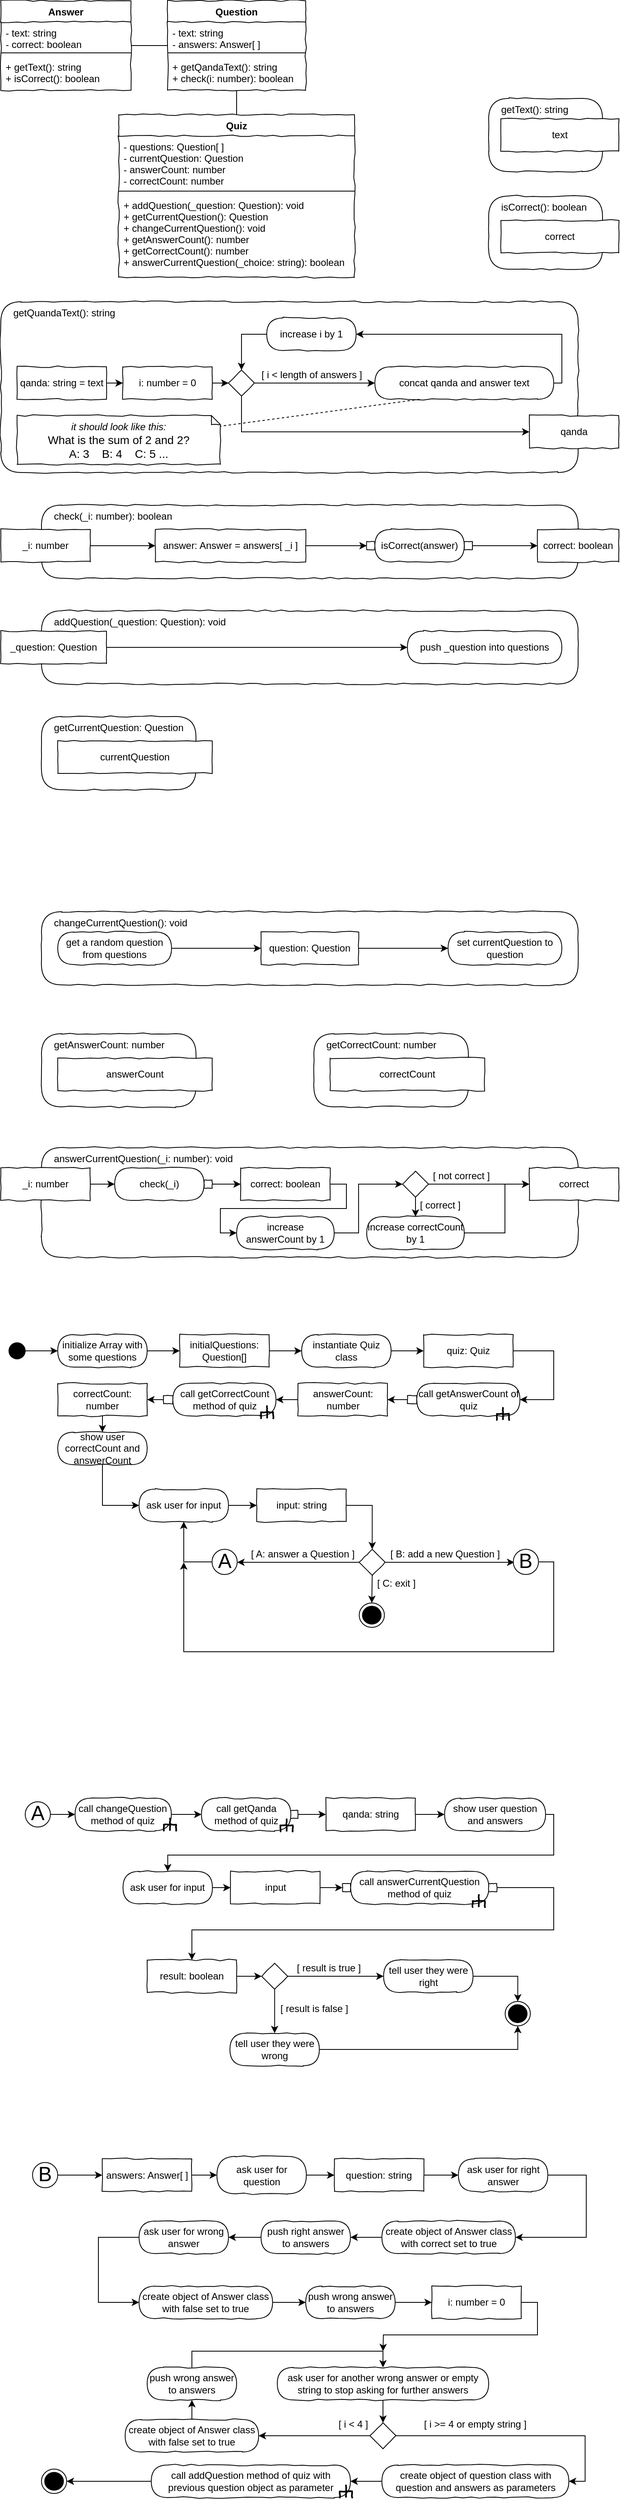 <mxfile version="13.1.3" type="device"><diagram id="cV3-tDixbGzGHovIgaGN" name="Page-1"><mxGraphModel dx="1422" dy="781" grid="1" gridSize="10" guides="1" tooltips="1" connect="1" arrows="1" fold="1" page="1" pageScale="1" pageWidth="850" pageHeight="1100" math="0" shadow="0"><root><mxCell id="0"/><mxCell id="1" parent="0"/><mxCell id="tCZwgs8tO2LSRYC4Zp7k-51" value="" style="group" parent="1" vertex="1" connectable="0"><mxGeometry x="245" y="40" width="170" height="110" as="geometry"/></mxCell><mxCell id="tCZwgs8tO2LSRYC4Zp7k-5" value="Question" style="swimlane;fontStyle=1;align=center;verticalAlign=top;childLayout=stackLayout;horizontal=1;startSize=26;horizontalStack=0;resizeParent=1;resizeParentMax=0;resizeLast=0;collapsible=1;marginBottom=0;rounded=0;shadow=0;comic=1;strokeWidth=1;" parent="tCZwgs8tO2LSRYC4Zp7k-51" vertex="1"><mxGeometry width="170" height="110" as="geometry"><mxRectangle x="20" y="670" width="90" height="26" as="alternateBounds"/></mxGeometry></mxCell><mxCell id="tCZwgs8tO2LSRYC4Zp7k-6" value="- text: string&#xA;- answers: Answer[ ]&#xA;" style="text;strokeColor=none;fillColor=none;align=left;verticalAlign=top;spacingLeft=4;spacingRight=4;overflow=hidden;rotatable=0;points=[[0,0.5],[1,0.5]];portConstraint=eastwest;" parent="tCZwgs8tO2LSRYC4Zp7k-5" vertex="1"><mxGeometry y="26" width="170" height="34" as="geometry"/></mxCell><mxCell id="tCZwgs8tO2LSRYC4Zp7k-7" value="" style="line;strokeWidth=1;fillColor=none;align=left;verticalAlign=middle;spacingTop=-1;spacingLeft=3;spacingRight=3;rotatable=0;labelPosition=right;points=[];portConstraint=eastwest;" parent="tCZwgs8tO2LSRYC4Zp7k-5" vertex="1"><mxGeometry y="60" width="170" height="8" as="geometry"/></mxCell><mxCell id="tCZwgs8tO2LSRYC4Zp7k-8" value="+ getQandaText(): string&#xA;+ check(i: number): boolean&#xA;" style="text;strokeColor=none;fillColor=none;align=left;verticalAlign=top;spacingLeft=4;spacingRight=4;overflow=hidden;rotatable=0;points=[[0,0.5],[1,0.5]];portConstraint=eastwest;" parent="tCZwgs8tO2LSRYC4Zp7k-5" vertex="1"><mxGeometry y="68" width="170" height="42" as="geometry"/></mxCell><mxCell id="tCZwgs8tO2LSRYC4Zp7k-53" value="" style="group" parent="1" vertex="1" connectable="0"><mxGeometry x="185" y="180" width="290" height="200" as="geometry"/></mxCell><mxCell id="tCZwgs8tO2LSRYC4Zp7k-13" value="Quiz" style="swimlane;fontStyle=1;align=center;verticalAlign=top;childLayout=stackLayout;horizontal=1;startSize=26;horizontalStack=0;resizeParent=1;resizeParentMax=0;resizeLast=0;collapsible=1;marginBottom=0;rounded=0;shadow=0;comic=1;strokeWidth=1;" parent="tCZwgs8tO2LSRYC4Zp7k-53" vertex="1"><mxGeometry width="290" height="200" as="geometry"><mxRectangle width="90" height="26" as="alternateBounds"/></mxGeometry></mxCell><mxCell id="tCZwgs8tO2LSRYC4Zp7k-14" value="- questions: Question[ ]&#xA;- currentQuestion: Question&#xA;- answerCount: number&#xA;- correctCount: number&#xA;" style="text;strokeColor=none;fillColor=none;align=left;verticalAlign=top;spacingLeft=4;spacingRight=4;overflow=hidden;rotatable=0;points=[[0,0.5],[1,0.5]];portConstraint=eastwest;" parent="tCZwgs8tO2LSRYC4Zp7k-13" vertex="1"><mxGeometry y="26" width="290" height="64" as="geometry"/></mxCell><mxCell id="tCZwgs8tO2LSRYC4Zp7k-15" value="" style="line;strokeWidth=1;fillColor=none;align=left;verticalAlign=middle;spacingTop=-1;spacingLeft=3;spacingRight=3;rotatable=0;labelPosition=right;points=[];portConstraint=eastwest;" parent="tCZwgs8tO2LSRYC4Zp7k-13" vertex="1"><mxGeometry y="90" width="290" height="8" as="geometry"/></mxCell><mxCell id="tCZwgs8tO2LSRYC4Zp7k-16" value="+ addQuestion(_question: Question): void&#xA;+ getCurrentQuestion(): Question&#xA;+ changeCurrentQuestion(): void&#xA;+ getAnswerCount(): number&#xA;+ getCorrectCount(): number&#xA;+ answerCurrentQuestion(_choice: string): boolean&#xA;" style="text;strokeColor=none;fillColor=none;align=left;verticalAlign=top;spacingLeft=4;spacingRight=4;overflow=hidden;rotatable=0;points=[[0,0.5],[1,0.5]];portConstraint=eastwest;" parent="tCZwgs8tO2LSRYC4Zp7k-13" vertex="1"><mxGeometry y="98" width="290" height="102" as="geometry"/></mxCell><mxCell id="tCZwgs8tO2LSRYC4Zp7k-54" style="edgeStyle=orthogonalEdgeStyle;rounded=0;orthogonalLoop=1;jettySize=auto;html=1;exitX=0;exitY=0.5;exitDx=0;exitDy=0;endArrow=none;endFill=0;entryX=1;entryY=0.5;entryDx=0;entryDy=0;" parent="1" source="tCZwgs8tO2LSRYC4Zp7k-5" target="tCZwgs8tO2LSRYC4Zp7k-1" edge="1"><mxGeometry relative="1" as="geometry"><mxPoint x="225" y="80" as="targetPoint"/></mxGeometry></mxCell><mxCell id="tCZwgs8tO2LSRYC4Zp7k-55" value="" style="group" parent="1" vertex="1" connectable="0"><mxGeometry x="40" y="40" width="160" height="110" as="geometry"/></mxCell><mxCell id="tCZwgs8tO2LSRYC4Zp7k-52" value="" style="group" parent="tCZwgs8tO2LSRYC4Zp7k-55" vertex="1" connectable="0"><mxGeometry width="160" height="110" as="geometry"/></mxCell><mxCell id="tCZwgs8tO2LSRYC4Zp7k-1" value="Answer" style="swimlane;fontStyle=1;align=center;verticalAlign=top;childLayout=stackLayout;horizontal=1;startSize=26;horizontalStack=0;resizeParent=1;resizeParentMax=0;resizeLast=0;collapsible=1;marginBottom=0;rounded=0;shadow=0;comic=1;strokeWidth=1;" parent="tCZwgs8tO2LSRYC4Zp7k-52" vertex="1"><mxGeometry width="160" height="110" as="geometry"><mxRectangle x="20" y="670" width="90" height="26" as="alternateBounds"/></mxGeometry></mxCell><mxCell id="tCZwgs8tO2LSRYC4Zp7k-2" value="- text: string&#xA;- correct: boolean" style="text;strokeColor=none;fillColor=none;align=left;verticalAlign=top;spacingLeft=4;spacingRight=4;overflow=hidden;rotatable=0;points=[[0,0.5],[1,0.5]];portConstraint=eastwest;" parent="tCZwgs8tO2LSRYC4Zp7k-1" vertex="1"><mxGeometry y="26" width="160" height="34" as="geometry"/></mxCell><mxCell id="tCZwgs8tO2LSRYC4Zp7k-3" value="" style="line;strokeWidth=1;fillColor=none;align=left;verticalAlign=middle;spacingTop=-1;spacingLeft=3;spacingRight=3;rotatable=0;labelPosition=right;points=[];portConstraint=eastwest;" parent="tCZwgs8tO2LSRYC4Zp7k-1" vertex="1"><mxGeometry y="60" width="160" height="8" as="geometry"/></mxCell><mxCell id="tCZwgs8tO2LSRYC4Zp7k-4" value="+ getText(): string&#xA;+ isCorrect(): boolean&#xA;" style="text;strokeColor=none;fillColor=none;align=left;verticalAlign=top;spacingLeft=4;spacingRight=4;overflow=hidden;rotatable=0;points=[[0,0.5],[1,0.5]];portConstraint=eastwest;" parent="tCZwgs8tO2LSRYC4Zp7k-1" vertex="1"><mxGeometry y="68" width="160" height="42" as="geometry"/></mxCell><mxCell id="tCZwgs8tO2LSRYC4Zp7k-57" value="" style="edgeStyle=orthogonalEdgeStyle;rounded=0;orthogonalLoop=1;jettySize=auto;html=1;endArrow=none;endFill=0;entryX=0.5;entryY=0;entryDx=0;entryDy=0;" parent="1" source="tCZwgs8tO2LSRYC4Zp7k-5" target="tCZwgs8tO2LSRYC4Zp7k-13" edge="1"><mxGeometry relative="1" as="geometry"/></mxCell><mxCell id="tCZwgs8tO2LSRYC4Zp7k-83" value="" style="group" parent="1" vertex="1" connectable="0"><mxGeometry x="40" y="410" width="760" height="210" as="geometry"/></mxCell><mxCell id="tCZwgs8tO2LSRYC4Zp7k-79" value="&amp;nbsp;&amp;nbsp;&amp;nbsp; getQuandaText(): string" style="rounded=1;whiteSpace=wrap;html=1;shadow=0;glass=0;comic=1;strokeColor=#000000;labelPosition=center;verticalLabelPosition=middle;align=left;verticalAlign=top;absoluteArcSize=1;arcSize=50;" parent="tCZwgs8tO2LSRYC4Zp7k-83" vertex="1"><mxGeometry width="710" height="210" as="geometry"/></mxCell><mxCell id="tCZwgs8tO2LSRYC4Zp7k-59" value="concat qanda and answer text" style="rounded=1;whiteSpace=wrap;html=1;absoluteArcSize=1;arcSize=50;strokeWidth=1;shadow=0;comic=1;" parent="tCZwgs8tO2LSRYC4Zp7k-83" vertex="1"><mxGeometry x="460" y="80" width="220" height="40" as="geometry"/></mxCell><mxCell id="tCZwgs8tO2LSRYC4Zp7k-60" value="i: number = 0" style="rounded=0;whiteSpace=wrap;html=1;comic=1;" parent="tCZwgs8tO2LSRYC4Zp7k-83" vertex="1"><mxGeometry x="150" y="80" width="110" height="40" as="geometry"/></mxCell><mxCell id="tCZwgs8tO2LSRYC4Zp7k-67" value="" style="edgeStyle=orthogonalEdgeStyle;rounded=0;orthogonalLoop=1;jettySize=auto;html=1;endArrow=classic;endFill=1;entryX=0;entryY=0.5;entryDx=0;entryDy=0;" parent="tCZwgs8tO2LSRYC4Zp7k-83" source="tCZwgs8tO2LSRYC4Zp7k-63" target="tCZwgs8tO2LSRYC4Zp7k-59" edge="1"><mxGeometry relative="1" as="geometry"><mxPoint x="470" y="100" as="targetPoint"/></mxGeometry></mxCell><mxCell id="tCZwgs8tO2LSRYC4Zp7k-63" value="" style="rhombus;whiteSpace=wrap;html=1;rounded=0;shadow=0;glass=0;comic=1;strokeColor=#000000;align=left;" parent="tCZwgs8tO2LSRYC4Zp7k-83" vertex="1"><mxGeometry x="280" y="84" width="32" height="32" as="geometry"/></mxCell><mxCell id="tCZwgs8tO2LSRYC4Zp7k-65" value="" style="edgeStyle=orthogonalEdgeStyle;rounded=0;orthogonalLoop=1;jettySize=auto;html=1;endArrow=classic;endFill=1;entryX=0;entryY=0.5;entryDx=0;entryDy=0;" parent="tCZwgs8tO2LSRYC4Zp7k-83" source="tCZwgs8tO2LSRYC4Zp7k-60" target="tCZwgs8tO2LSRYC4Zp7k-63" edge="1"><mxGeometry relative="1" as="geometry"><mxPoint x="340" y="100" as="targetPoint"/></mxGeometry></mxCell><mxCell id="tCZwgs8tO2LSRYC4Zp7k-68" value="[ i &amp;lt; length of answers ]" style="text;html=1;align=center;verticalAlign=middle;resizable=0;points=[];autosize=1;" parent="tCZwgs8tO2LSRYC4Zp7k-83" vertex="1"><mxGeometry x="312" y="80" width="140" height="20" as="geometry"/></mxCell><mxCell id="tCZwgs8tO2LSRYC4Zp7k-73" style="edgeStyle=orthogonalEdgeStyle;rounded=0;orthogonalLoop=1;jettySize=auto;html=1;exitX=0;exitY=0.5;exitDx=0;exitDy=0;entryX=0.5;entryY=0;entryDx=0;entryDy=0;endArrow=classic;endFill=1;" parent="tCZwgs8tO2LSRYC4Zp7k-83" source="tCZwgs8tO2LSRYC4Zp7k-71" target="tCZwgs8tO2LSRYC4Zp7k-63" edge="1"><mxGeometry relative="1" as="geometry"/></mxCell><mxCell id="tCZwgs8tO2LSRYC4Zp7k-71" value="&lt;div&gt;increase i by 1&lt;/div&gt;" style="rounded=1;whiteSpace=wrap;html=1;absoluteArcSize=1;arcSize=50;strokeWidth=1;shadow=0;comic=1;" parent="tCZwgs8tO2LSRYC4Zp7k-83" vertex="1"><mxGeometry x="327" y="20" width="110" height="40" as="geometry"/></mxCell><mxCell id="tCZwgs8tO2LSRYC4Zp7k-72" style="edgeStyle=orthogonalEdgeStyle;rounded=0;orthogonalLoop=1;jettySize=auto;html=1;exitX=1;exitY=0.5;exitDx=0;exitDy=0;entryX=1;entryY=0.5;entryDx=0;entryDy=0;endArrow=classic;endFill=1;" parent="tCZwgs8tO2LSRYC4Zp7k-83" source="tCZwgs8tO2LSRYC4Zp7k-59" target="tCZwgs8tO2LSRYC4Zp7k-71" edge="1"><mxGeometry relative="1" as="geometry"><Array as="points"><mxPoint x="690" y="100"/><mxPoint x="690" y="40"/></Array></mxGeometry></mxCell><mxCell id="tCZwgs8tO2LSRYC4Zp7k-75" value="&lt;div align=&quot;left&quot;&gt;qanda: string = text&lt;br&gt;&lt;/div&gt;" style="rounded=0;whiteSpace=wrap;html=1;comic=1;" parent="tCZwgs8tO2LSRYC4Zp7k-83" vertex="1"><mxGeometry x="20" y="80" width="110" height="40" as="geometry"/></mxCell><mxCell id="tCZwgs8tO2LSRYC4Zp7k-62" value="" style="edgeStyle=orthogonalEdgeStyle;rounded=0;orthogonalLoop=1;jettySize=auto;html=1;endArrow=classic;endFill=1;exitX=1;exitY=0.5;exitDx=0;exitDy=0;" parent="tCZwgs8tO2LSRYC4Zp7k-83" source="tCZwgs8tO2LSRYC4Zp7k-75" target="tCZwgs8tO2LSRYC4Zp7k-60" edge="1"><mxGeometry relative="1" as="geometry"><mxPoint x="130" y="100" as="sourcePoint"/></mxGeometry></mxCell><mxCell id="tCZwgs8tO2LSRYC4Zp7k-78" value="qanda" style="rounded=0;whiteSpace=wrap;html=1;comic=1;" parent="tCZwgs8tO2LSRYC4Zp7k-83" vertex="1"><mxGeometry x="650" y="140" width="110" height="40" as="geometry"/></mxCell><mxCell id="tCZwgs8tO2LSRYC4Zp7k-77" style="edgeStyle=orthogonalEdgeStyle;rounded=0;orthogonalLoop=1;jettySize=auto;html=1;exitX=0.5;exitY=1;exitDx=0;exitDy=0;entryX=0;entryY=0.5;entryDx=0;entryDy=0;endArrow=classic;endFill=1;" parent="tCZwgs8tO2LSRYC4Zp7k-83" source="tCZwgs8tO2LSRYC4Zp7k-63" target="tCZwgs8tO2LSRYC4Zp7k-78" edge="1"><mxGeometry relative="1" as="geometry"><mxPoint x="680" y="155" as="targetPoint"/></mxGeometry></mxCell><mxCell id="tCZwgs8tO2LSRYC4Zp7k-81" value="&lt;font size=&quot;1&quot;&gt;&lt;i style=&quot;font-size: 12px&quot;&gt;it should look like this:&lt;/i&gt;&lt;/font&gt;&lt;br&gt;What is the sum of 2 and 2?&lt;br&gt;A: 3&amp;nbsp;&amp;nbsp;&amp;nbsp; B: 4&amp;nbsp;&amp;nbsp;&amp;nbsp; C: 5 ..." style="shape=note;strokeWidth=1;fontSize=14;size=11;whiteSpace=wrap;html=1;rounded=0;shadow=0;comic=1;fillColor=#FFFFFF;" parent="tCZwgs8tO2LSRYC4Zp7k-83" vertex="1"><mxGeometry x="20" y="140" width="250" height="60" as="geometry"/></mxCell><mxCell id="tCZwgs8tO2LSRYC4Zp7k-82" value="" style="endArrow=none;dashed=1;html=1;exitX=0.25;exitY=1;exitDx=0;exitDy=0;" parent="tCZwgs8tO2LSRYC4Zp7k-83" source="tCZwgs8tO2LSRYC4Zp7k-59" target="tCZwgs8tO2LSRYC4Zp7k-81" edge="1"><mxGeometry width="50" height="50" relative="1" as="geometry"><mxPoint x="-10" y="200" as="sourcePoint"/><mxPoint x="-120" y="220" as="targetPoint"/></mxGeometry></mxCell><mxCell id="tCZwgs8tO2LSRYC4Zp7k-103" value="" style="group" parent="1" vertex="1" connectable="0"><mxGeometry x="40" y="660" width="760" height="90" as="geometry"/></mxCell><mxCell id="tCZwgs8tO2LSRYC4Zp7k-92" value="&amp;nbsp;&amp;nbsp;&amp;nbsp; check(_i: number): boolean" style="rounded=1;whiteSpace=wrap;html=1;shadow=0;glass=0;comic=1;strokeColor=#000000;labelPosition=center;verticalLabelPosition=middle;align=left;verticalAlign=top;absoluteArcSize=1;arcSize=50;" parent="tCZwgs8tO2LSRYC4Zp7k-103" vertex="1"><mxGeometry x="50" width="660" height="90" as="geometry"/></mxCell><mxCell id="tCZwgs8tO2LSRYC4Zp7k-84" value="_i: number" style="rounded=0;whiteSpace=wrap;html=1;comic=1;" parent="tCZwgs8tO2LSRYC4Zp7k-103" vertex="1"><mxGeometry y="30" width="110" height="40" as="geometry"/></mxCell><mxCell id="tCZwgs8tO2LSRYC4Zp7k-86" value="correct: boolean" style="rounded=0;whiteSpace=wrap;html=1;comic=1;" parent="tCZwgs8tO2LSRYC4Zp7k-103" vertex="1"><mxGeometry x="660" y="30" width="100" height="40" as="geometry"/></mxCell><mxCell id="tCZwgs8tO2LSRYC4Zp7k-94" value="v" style="group" parent="tCZwgs8tO2LSRYC4Zp7k-103" vertex="1" connectable="0"><mxGeometry x="450" y="30" width="130" height="40" as="geometry"/></mxCell><mxCell id="tCZwgs8tO2LSRYC4Zp7k-95" value="" style="rounded=0;whiteSpace=wrap;html=1;comic=1;fillColor=#ffffff;align=center;" parent="tCZwgs8tO2LSRYC4Zp7k-94" vertex="1"><mxGeometry y="15" width="10" height="10" as="geometry"/></mxCell><mxCell id="tCZwgs8tO2LSRYC4Zp7k-96" value="" style="rounded=0;whiteSpace=wrap;html=1;comic=1;fillColor=#ffffff;align=center;" parent="tCZwgs8tO2LSRYC4Zp7k-94" vertex="1"><mxGeometry x="120" y="15" width="10" height="10" as="geometry"/></mxCell><mxCell id="tCZwgs8tO2LSRYC4Zp7k-97" value="isCorrect(answer)" style="rounded=1;whiteSpace=wrap;html=1;absoluteArcSize=1;arcSize=50;strokeWidth=1;shadow=0;comic=1;fillColor=#ffffff;align=center;" parent="tCZwgs8tO2LSRYC4Zp7k-94" vertex="1"><mxGeometry x="10" width="110" height="40" as="geometry"/></mxCell><mxCell id="tCZwgs8tO2LSRYC4Zp7k-99" value="" style="edgeStyle=orthogonalEdgeStyle;rounded=0;orthogonalLoop=1;jettySize=auto;html=1;endArrow=classic;endFill=1;entryX=0;entryY=0.5;entryDx=0;entryDy=0;" parent="tCZwgs8tO2LSRYC4Zp7k-103" source="tCZwgs8tO2LSRYC4Zp7k-96" target="tCZwgs8tO2LSRYC4Zp7k-86" edge="1"><mxGeometry relative="1" as="geometry"><mxPoint x="420" y="50" as="targetPoint"/></mxGeometry></mxCell><mxCell id="tCZwgs8tO2LSRYC4Zp7k-101" value="answer: Answer = answers[ _i ]" style="rounded=0;whiteSpace=wrap;html=1;comic=1;" parent="tCZwgs8tO2LSRYC4Zp7k-103" vertex="1"><mxGeometry x="190" y="30" width="185" height="40" as="geometry"/></mxCell><mxCell id="tCZwgs8tO2LSRYC4Zp7k-88" style="edgeStyle=orthogonalEdgeStyle;rounded=0;orthogonalLoop=1;jettySize=auto;html=1;exitX=1;exitY=0.5;exitDx=0;exitDy=0;endArrow=classic;endFill=1;entryX=0;entryY=0.5;entryDx=0;entryDy=0;" parent="tCZwgs8tO2LSRYC4Zp7k-103" source="tCZwgs8tO2LSRYC4Zp7k-101" target="tCZwgs8tO2LSRYC4Zp7k-95" edge="1"><mxGeometry relative="1" as="geometry"><mxPoint x="190" y="50" as="targetPoint"/></mxGeometry></mxCell><mxCell id="tCZwgs8tO2LSRYC4Zp7k-102" style="edgeStyle=orthogonalEdgeStyle;rounded=0;orthogonalLoop=1;jettySize=auto;html=1;exitX=1;exitY=0.5;exitDx=0;exitDy=0;endArrow=classic;endFill=1;entryX=0;entryY=0.5;entryDx=0;entryDy=0;" parent="tCZwgs8tO2LSRYC4Zp7k-103" source="tCZwgs8tO2LSRYC4Zp7k-84" target="tCZwgs8tO2LSRYC4Zp7k-101" edge="1"><mxGeometry relative="1" as="geometry"><mxPoint x="110" y="50" as="sourcePoint"/><mxPoint x="440" y="50" as="targetPoint"/></mxGeometry></mxCell><mxCell id="tCZwgs8tO2LSRYC4Zp7k-109" value="" style="group" parent="1" vertex="1" connectable="0"><mxGeometry x="40" y="790" width="710" height="90" as="geometry"/></mxCell><mxCell id="tCZwgs8tO2LSRYC4Zp7k-106" value="&amp;nbsp;&amp;nbsp;&amp;nbsp; addQuestion(_question: Question): void" style="rounded=1;whiteSpace=wrap;html=1;shadow=0;glass=0;comic=1;strokeColor=#000000;labelPosition=center;verticalLabelPosition=middle;align=left;verticalAlign=top;absoluteArcSize=1;arcSize=50;" parent="tCZwgs8tO2LSRYC4Zp7k-109" vertex="1"><mxGeometry x="50" width="660" height="90" as="geometry"/></mxCell><mxCell id="tCZwgs8tO2LSRYC4Zp7k-105" value="_question: Question" style="rounded=0;whiteSpace=wrap;html=1;comic=1;" parent="tCZwgs8tO2LSRYC4Zp7k-109" vertex="1"><mxGeometry y="25" width="130" height="40" as="geometry"/></mxCell><mxCell id="tCZwgs8tO2LSRYC4Zp7k-107" value="push _question into questions" style="rounded=1;whiteSpace=wrap;html=1;absoluteArcSize=1;arcSize=50;strokeWidth=1;shadow=0;comic=1;" parent="tCZwgs8tO2LSRYC4Zp7k-109" vertex="1"><mxGeometry x="500" y="25" width="190" height="40" as="geometry"/></mxCell><mxCell id="tCZwgs8tO2LSRYC4Zp7k-108" style="edgeStyle=orthogonalEdgeStyle;rounded=0;orthogonalLoop=1;jettySize=auto;html=1;exitX=1;exitY=0.5;exitDx=0;exitDy=0;endArrow=classic;endFill=1;" parent="tCZwgs8tO2LSRYC4Zp7k-109" source="tCZwgs8tO2LSRYC4Zp7k-105" target="tCZwgs8tO2LSRYC4Zp7k-107" edge="1"><mxGeometry relative="1" as="geometry"/></mxCell><mxCell id="tCZwgs8tO2LSRYC4Zp7k-125" value="" style="group" parent="1" vertex="1" connectable="0"><mxGeometry x="640" y="160" width="160" height="90" as="geometry"/></mxCell><mxCell id="tCZwgs8tO2LSRYC4Zp7k-119" value="&amp;nbsp;&amp;nbsp;&amp;nbsp; getText(): string" style="rounded=1;whiteSpace=wrap;html=1;shadow=0;glass=0;comic=1;strokeColor=#000000;labelPosition=center;verticalLabelPosition=middle;align=left;verticalAlign=top;absoluteArcSize=1;arcSize=50;" parent="tCZwgs8tO2LSRYC4Zp7k-125" vertex="1"><mxGeometry width="140" height="90" as="geometry"/></mxCell><mxCell id="tCZwgs8tO2LSRYC4Zp7k-122" value="text" style="rounded=0;whiteSpace=wrap;html=1;comic=1;" parent="tCZwgs8tO2LSRYC4Zp7k-125" vertex="1"><mxGeometry x="15" y="25" width="145" height="40" as="geometry"/></mxCell><mxCell id="tCZwgs8tO2LSRYC4Zp7k-126" value="" style="group" parent="1" vertex="1" connectable="0"><mxGeometry x="640" y="280" width="160" height="90" as="geometry"/></mxCell><mxCell id="tCZwgs8tO2LSRYC4Zp7k-123" value="&lt;div&gt;&amp;nbsp;&amp;nbsp;&amp;nbsp; isCorrect(): boolean&lt;/div&gt;" style="rounded=1;whiteSpace=wrap;html=1;shadow=0;glass=0;comic=1;strokeColor=#000000;labelPosition=center;verticalLabelPosition=middle;align=left;verticalAlign=top;absoluteArcSize=1;arcSize=50;" parent="tCZwgs8tO2LSRYC4Zp7k-126" vertex="1"><mxGeometry width="140" height="90" as="geometry"/></mxCell><mxCell id="tCZwgs8tO2LSRYC4Zp7k-124" value="correct" style="rounded=0;whiteSpace=wrap;html=1;comic=1;" parent="tCZwgs8tO2LSRYC4Zp7k-126" vertex="1"><mxGeometry x="15" y="30" width="145" height="40" as="geometry"/></mxCell><mxCell id="tCZwgs8tO2LSRYC4Zp7k-129" value="" style="group" parent="1" vertex="1" connectable="0"><mxGeometry x="90" y="920" width="210" height="90" as="geometry"/></mxCell><mxCell id="tCZwgs8tO2LSRYC4Zp7k-127" value="&amp;nbsp;&amp;nbsp;&amp;nbsp; getCurrentQuestion: Question" style="rounded=1;whiteSpace=wrap;html=1;shadow=0;glass=0;comic=1;strokeColor=#000000;labelPosition=center;verticalLabelPosition=middle;align=left;verticalAlign=top;absoluteArcSize=1;arcSize=50;" parent="tCZwgs8tO2LSRYC4Zp7k-129" vertex="1"><mxGeometry width="190" height="90" as="geometry"/></mxCell><mxCell id="tCZwgs8tO2LSRYC4Zp7k-128" value="currentQuestion" style="rounded=0;whiteSpace=wrap;html=1;comic=1;" parent="tCZwgs8tO2LSRYC4Zp7k-129" vertex="1"><mxGeometry x="20" y="30" width="190" height="40" as="geometry"/></mxCell><mxCell id="tCZwgs8tO2LSRYC4Zp7k-130" value="" style="group" parent="1" vertex="1" connectable="0"><mxGeometry x="90" y="1160" width="660" height="90" as="geometry"/></mxCell><mxCell id="tCZwgs8tO2LSRYC4Zp7k-118" value="&amp;nbsp;&amp;nbsp;&amp;nbsp; changeCurrentQuestion(): void" style="rounded=1;whiteSpace=wrap;html=1;shadow=0;glass=0;comic=1;strokeColor=#000000;labelPosition=center;verticalLabelPosition=middle;align=left;verticalAlign=top;absoluteArcSize=1;arcSize=50;" parent="tCZwgs8tO2LSRYC4Zp7k-130" vertex="1"><mxGeometry width="660" height="90" as="geometry"/></mxCell><mxCell id="tCZwgs8tO2LSRYC4Zp7k-112" value="get a random question from questions" style="rounded=1;whiteSpace=wrap;html=1;absoluteArcSize=1;arcSize=50;strokeWidth=1;shadow=0;comic=1;" parent="tCZwgs8tO2LSRYC4Zp7k-130" vertex="1"><mxGeometry x="20" y="25" width="140" height="40" as="geometry"/></mxCell><mxCell id="tCZwgs8tO2LSRYC4Zp7k-113" value="set currentQuestion to question" style="rounded=1;whiteSpace=wrap;html=1;absoluteArcSize=1;arcSize=50;strokeWidth=1;shadow=0;comic=1;" parent="tCZwgs8tO2LSRYC4Zp7k-130" vertex="1"><mxGeometry x="500" y="25" width="140" height="40" as="geometry"/></mxCell><mxCell id="tCZwgs8tO2LSRYC4Zp7k-117" style="edgeStyle=orthogonalEdgeStyle;rounded=0;orthogonalLoop=1;jettySize=auto;html=1;exitX=1;exitY=0.5;exitDx=0;exitDy=0;entryX=0;entryY=0.5;entryDx=0;entryDy=0;endArrow=classic;endFill=1;" parent="tCZwgs8tO2LSRYC4Zp7k-130" source="tCZwgs8tO2LSRYC4Zp7k-114" target="tCZwgs8tO2LSRYC4Zp7k-113" edge="1"><mxGeometry relative="1" as="geometry"/></mxCell><mxCell id="tCZwgs8tO2LSRYC4Zp7k-114" value="question: Question" style="rounded=0;whiteSpace=wrap;html=1;comic=1;" parent="tCZwgs8tO2LSRYC4Zp7k-130" vertex="1"><mxGeometry x="270" y="25" width="120" height="40" as="geometry"/></mxCell><mxCell id="tCZwgs8tO2LSRYC4Zp7k-116" style="edgeStyle=orthogonalEdgeStyle;rounded=0;orthogonalLoop=1;jettySize=auto;html=1;exitX=1;exitY=0.5;exitDx=0;exitDy=0;entryX=0;entryY=0.5;entryDx=0;entryDy=0;endArrow=classic;endFill=1;" parent="tCZwgs8tO2LSRYC4Zp7k-130" source="tCZwgs8tO2LSRYC4Zp7k-112" target="tCZwgs8tO2LSRYC4Zp7k-114" edge="1"><mxGeometry relative="1" as="geometry"/></mxCell><mxCell id="tCZwgs8tO2LSRYC4Zp7k-176" value="" style="group" parent="1" vertex="1" connectable="0"><mxGeometry x="40" y="1450" width="760" height="135" as="geometry"/></mxCell><mxCell id="tCZwgs8tO2LSRYC4Zp7k-132" value="&amp;nbsp;&amp;nbsp;&amp;nbsp; answerCurrentQuestion(_i: number): void" style="rounded=1;whiteSpace=wrap;html=1;shadow=0;glass=0;comic=1;strokeColor=#000000;labelPosition=center;verticalLabelPosition=middle;align=left;verticalAlign=top;absoluteArcSize=1;arcSize=50;" parent="tCZwgs8tO2LSRYC4Zp7k-176" vertex="1"><mxGeometry x="50" width="660" height="135" as="geometry"/></mxCell><mxCell id="tCZwgs8tO2LSRYC4Zp7k-141" value="_i: number" style="rounded=0;whiteSpace=wrap;html=1;comic=1;" parent="tCZwgs8tO2LSRYC4Zp7k-176" vertex="1"><mxGeometry y="25" width="110" height="40" as="geometry"/></mxCell><mxCell id="tCZwgs8tO2LSRYC4Zp7k-146" value="v" style="group" parent="tCZwgs8tO2LSRYC4Zp7k-176" vertex="1" connectable="0"><mxGeometry x="130" y="25" width="130" height="40" as="geometry"/></mxCell><mxCell id="tCZwgs8tO2LSRYC4Zp7k-148" value="" style="rounded=0;whiteSpace=wrap;html=1;comic=1;fillColor=#ffffff;align=center;" parent="tCZwgs8tO2LSRYC4Zp7k-146" vertex="1"><mxGeometry x="120" y="15" width="10" height="10" as="geometry"/></mxCell><mxCell id="tCZwgs8tO2LSRYC4Zp7k-149" value="check(_i)" style="rounded=1;whiteSpace=wrap;html=1;absoluteArcSize=1;arcSize=50;strokeWidth=1;shadow=0;comic=1;fillColor=#ffffff;align=center;" parent="tCZwgs8tO2LSRYC4Zp7k-146" vertex="1"><mxGeometry x="10" width="110" height="40" as="geometry"/></mxCell><mxCell id="tCZwgs8tO2LSRYC4Zp7k-154" style="edgeStyle=orthogonalEdgeStyle;rounded=0;orthogonalLoop=1;jettySize=auto;html=1;exitX=1;exitY=0.5;exitDx=0;exitDy=0;entryX=0;entryY=0.5;entryDx=0;entryDy=0;endArrow=classic;endFill=1;" parent="tCZwgs8tO2LSRYC4Zp7k-176" source="tCZwgs8tO2LSRYC4Zp7k-141" target="tCZwgs8tO2LSRYC4Zp7k-149" edge="1"><mxGeometry relative="1" as="geometry"/></mxCell><mxCell id="tCZwgs8tO2LSRYC4Zp7k-152" value="increase answerCount by 1" style="rounded=1;whiteSpace=wrap;html=1;absoluteArcSize=1;arcSize=50;strokeWidth=1;shadow=0;comic=1;" parent="tCZwgs8tO2LSRYC4Zp7k-176" vertex="1"><mxGeometry x="290" y="85" width="120" height="40" as="geometry"/></mxCell><mxCell id="tCZwgs8tO2LSRYC4Zp7k-157" style="edgeStyle=orthogonalEdgeStyle;rounded=0;orthogonalLoop=1;jettySize=auto;html=1;exitX=1;exitY=0.5;exitDx=0;exitDy=0;entryX=0;entryY=0.5;entryDx=0;entryDy=0;endArrow=classic;endFill=1;" parent="tCZwgs8tO2LSRYC4Zp7k-176" source="tCZwgs8tO2LSRYC4Zp7k-153" target="tCZwgs8tO2LSRYC4Zp7k-152" edge="1"><mxGeometry relative="1" as="geometry"><Array as="points"><mxPoint x="425" y="45"/><mxPoint x="425" y="75"/><mxPoint x="270" y="75"/><mxPoint x="270" y="105"/></Array></mxGeometry></mxCell><mxCell id="tCZwgs8tO2LSRYC4Zp7k-153" value="correct: boolean" style="rounded=0;whiteSpace=wrap;html=1;comic=1;" parent="tCZwgs8tO2LSRYC4Zp7k-176" vertex="1"><mxGeometry x="295" y="25" width="110" height="40" as="geometry"/></mxCell><mxCell id="tCZwgs8tO2LSRYC4Zp7k-155" style="edgeStyle=orthogonalEdgeStyle;rounded=0;orthogonalLoop=1;jettySize=auto;html=1;exitX=1;exitY=0.5;exitDx=0;exitDy=0;entryX=0;entryY=0.5;entryDx=0;entryDy=0;endArrow=classic;endFill=1;" parent="tCZwgs8tO2LSRYC4Zp7k-176" source="tCZwgs8tO2LSRYC4Zp7k-148" target="tCZwgs8tO2LSRYC4Zp7k-153" edge="1"><mxGeometry relative="1" as="geometry"/></mxCell><mxCell id="tCZwgs8tO2LSRYC4Zp7k-159" value="" style="rhombus;whiteSpace=wrap;html=1;rounded=0;shadow=0;glass=0;comic=1;strokeColor=#000000;align=left;" parent="tCZwgs8tO2LSRYC4Zp7k-176" vertex="1"><mxGeometry x="494" y="29" width="32" height="32" as="geometry"/></mxCell><mxCell id="tCZwgs8tO2LSRYC4Zp7k-160" style="edgeStyle=orthogonalEdgeStyle;rounded=0;orthogonalLoop=1;jettySize=auto;html=1;exitX=1;exitY=0.5;exitDx=0;exitDy=0;entryX=0;entryY=0.5;entryDx=0;entryDy=0;endArrow=classic;endFill=1;" parent="tCZwgs8tO2LSRYC4Zp7k-176" source="tCZwgs8tO2LSRYC4Zp7k-152" target="tCZwgs8tO2LSRYC4Zp7k-159" edge="1"><mxGeometry relative="1" as="geometry"><Array as="points"><mxPoint x="440" y="105"/><mxPoint x="440" y="45"/></Array></mxGeometry></mxCell><mxCell id="tCZwgs8tO2LSRYC4Zp7k-162" value="increase correctCount by 1" style="rounded=1;whiteSpace=wrap;html=1;absoluteArcSize=1;arcSize=50;strokeWidth=1;shadow=0;comic=1;" parent="tCZwgs8tO2LSRYC4Zp7k-176" vertex="1"><mxGeometry x="450" y="85" width="120" height="40" as="geometry"/></mxCell><mxCell id="tCZwgs8tO2LSRYC4Zp7k-168" style="edgeStyle=orthogonalEdgeStyle;rounded=0;orthogonalLoop=1;jettySize=auto;html=1;exitX=0.5;exitY=1;exitDx=0;exitDy=0;entryX=0.5;entryY=0;entryDx=0;entryDy=0;endArrow=classic;endFill=1;" parent="tCZwgs8tO2LSRYC4Zp7k-176" source="tCZwgs8tO2LSRYC4Zp7k-159" target="tCZwgs8tO2LSRYC4Zp7k-162" edge="1"><mxGeometry relative="1" as="geometry"/></mxCell><mxCell id="tCZwgs8tO2LSRYC4Zp7k-165" value="[ correct ]" style="text;html=1;align=center;verticalAlign=middle;resizable=0;points=[];autosize=1;" parent="tCZwgs8tO2LSRYC4Zp7k-176" vertex="1"><mxGeometry x="510" y="61" width="60" height="20" as="geometry"/></mxCell><mxCell id="tCZwgs8tO2LSRYC4Zp7k-167" value="correct" style="rounded=0;whiteSpace=wrap;html=1;comic=1;" parent="tCZwgs8tO2LSRYC4Zp7k-176" vertex="1"><mxGeometry x="650" y="25" width="110" height="40" as="geometry"/></mxCell><mxCell id="tCZwgs8tO2LSRYC4Zp7k-169" style="edgeStyle=orthogonalEdgeStyle;rounded=0;orthogonalLoop=1;jettySize=auto;html=1;exitX=1;exitY=0.5;exitDx=0;exitDy=0;entryX=0;entryY=0.5;entryDx=0;entryDy=0;endArrow=classic;endFill=1;" parent="tCZwgs8tO2LSRYC4Zp7k-176" source="tCZwgs8tO2LSRYC4Zp7k-159" target="tCZwgs8tO2LSRYC4Zp7k-167" edge="1"><mxGeometry relative="1" as="geometry"/></mxCell><mxCell id="tCZwgs8tO2LSRYC4Zp7k-175" style="edgeStyle=orthogonalEdgeStyle;rounded=0;orthogonalLoop=1;jettySize=auto;html=1;exitX=1;exitY=0.5;exitDx=0;exitDy=0;entryX=0;entryY=0.5;entryDx=0;entryDy=0;endArrow=classic;endFill=1;" parent="tCZwgs8tO2LSRYC4Zp7k-176" source="tCZwgs8tO2LSRYC4Zp7k-162" target="tCZwgs8tO2LSRYC4Zp7k-167" edge="1"><mxGeometry relative="1" as="geometry"><Array as="points"><mxPoint x="620" y="105"/><mxPoint x="620" y="45"/></Array></mxGeometry></mxCell><mxCell id="tCZwgs8tO2LSRYC4Zp7k-172" value="[ not correct ]" style="text;html=1;align=center;verticalAlign=middle;resizable=0;points=[];autosize=1;" parent="tCZwgs8tO2LSRYC4Zp7k-176" vertex="1"><mxGeometry x="526" y="25" width="80" height="20" as="geometry"/></mxCell><mxCell id="tCZwgs8tO2LSRYC4Zp7k-177" value="" style="group" parent="1" vertex="1" connectable="0"><mxGeometry x="90" y="1310" width="210" height="90" as="geometry"/></mxCell><mxCell id="tCZwgs8tO2LSRYC4Zp7k-178" value="&amp;nbsp;&amp;nbsp;&amp;nbsp; getAnswerCount: number" style="rounded=1;whiteSpace=wrap;html=1;shadow=0;glass=0;comic=1;strokeColor=#000000;labelPosition=center;verticalLabelPosition=middle;align=left;verticalAlign=top;absoluteArcSize=1;arcSize=50;" parent="tCZwgs8tO2LSRYC4Zp7k-177" vertex="1"><mxGeometry width="190" height="90" as="geometry"/></mxCell><mxCell id="tCZwgs8tO2LSRYC4Zp7k-179" value="&lt;div&gt;answerCount&lt;/div&gt;" style="rounded=0;whiteSpace=wrap;html=1;comic=1;" parent="tCZwgs8tO2LSRYC4Zp7k-177" vertex="1"><mxGeometry x="20" y="30" width="190" height="40" as="geometry"/></mxCell><mxCell id="tCZwgs8tO2LSRYC4Zp7k-180" value="" style="group" parent="1" vertex="1" connectable="0"><mxGeometry x="425" y="1310" width="210" height="90" as="geometry"/></mxCell><mxCell id="tCZwgs8tO2LSRYC4Zp7k-181" value="&amp;nbsp;&amp;nbsp;&amp;nbsp; getCorrectCount: number" style="rounded=1;whiteSpace=wrap;html=1;shadow=0;glass=0;comic=1;strokeColor=#000000;labelPosition=center;verticalLabelPosition=middle;align=left;verticalAlign=top;absoluteArcSize=1;arcSize=50;" parent="tCZwgs8tO2LSRYC4Zp7k-180" vertex="1"><mxGeometry width="190" height="90" as="geometry"/></mxCell><mxCell id="tCZwgs8tO2LSRYC4Zp7k-182" value="correctCount" style="rounded=0;whiteSpace=wrap;html=1;comic=1;" parent="tCZwgs8tO2LSRYC4Zp7k-180" vertex="1"><mxGeometry x="20" y="30" width="190" height="40" as="geometry"/></mxCell><mxCell id="05J2e6lJW7Fis6q5AneH-178" value="" style="group" parent="1" vertex="1" connectable="0"><mxGeometry x="70" y="2250" width="650" height="329" as="geometry"/></mxCell><mxCell id="05J2e6lJW7Fis6q5AneH-39" value="v" style="group" parent="05J2e6lJW7Fis6q5AneH-178" vertex="1" connectable="0"><mxGeometry x="50.5" width="140" height="40" as="geometry"/></mxCell><mxCell id="05J2e6lJW7Fis6q5AneH-40" value="&lt;div&gt;call changeQuestion method of quiz&lt;br&gt;&lt;/div&gt;" style="rounded=1;whiteSpace=wrap;html=1;absoluteArcSize=1;arcSize=50;strokeWidth=1;shadow=0;comic=1;fillColor=#ffffff;align=center;" parent="05J2e6lJW7Fis6q5AneH-39" vertex="1"><mxGeometry x="10.769" width="118.462" height="40" as="geometry"/></mxCell><mxCell id="05J2e6lJW7Fis6q5AneH-92" value="" style="strokeWidth=2;html=1;shape=mxgraph.flowchart.annotation_2;align=left;rounded=1;comic=1;rotation=90;" parent="05J2e6lJW7Fis6q5AneH-39" vertex="1"><mxGeometry x="120" y="25" width="15" height="15" as="geometry"/></mxCell><mxCell id="05J2e6lJW7Fis6q5AneH-93" value="" style="endArrow=none;html=1;entryX=0.508;entryY=0.487;entryPerimeter=0;exitX=1;exitY=0.5;exitPerimeter=0;strokeWidth=2;" parent="05J2e6lJW7Fis6q5AneH-39" source="05J2e6lJW7Fis6q5AneH-92" target="05J2e6lJW7Fis6q5AneH-92" edge="1"><mxGeometry width="50" height="50" relative="1" as="geometry"><mxPoint x="378.333" y="-51" as="sourcePoint"/><mxPoint x="411.667" y="-1" as="targetPoint"/></mxGeometry></mxCell><mxCell id="05J2e6lJW7Fis6q5AneH-62" style="edgeStyle=orthogonalEdgeStyle;rounded=0;orthogonalLoop=1;jettySize=auto;html=1;exitX=1;exitY=0.5;exitDx=0;exitDy=0;entryX=0;entryY=0.5;entryDx=0;entryDy=0;" parent="05J2e6lJW7Fis6q5AneH-178" source="05J2e6lJW7Fis6q5AneH-49" target="05J2e6lJW7Fis6q5AneH-40" edge="1"><mxGeometry relative="1" as="geometry"/></mxCell><mxCell id="05J2e6lJW7Fis6q5AneH-49" value="&lt;font style=&quot;font-size: 25px ; line-height: 60%&quot;&gt;A&lt;/font&gt;" style="ellipse;whiteSpace=wrap;html=1;aspect=fixed;rounded=0;shadow=0;comic=1;strokeWidth=1;fillColor=#FFFFFF;" parent="05J2e6lJW7Fis6q5AneH-178" vertex="1"><mxGeometry y="4.5" width="31" height="31" as="geometry"/></mxCell><mxCell id="05J2e6lJW7Fis6q5AneH-63" value="ask user for input" style="rounded=1;whiteSpace=wrap;html=1;absoluteArcSize=1;arcSize=50;strokeWidth=1;shadow=0;comic=1;" parent="05J2e6lJW7Fis6q5AneH-178" vertex="1"><mxGeometry x="120.25" y="90" width="110" height="40" as="geometry"/></mxCell><mxCell id="05J2e6lJW7Fis6q5AneH-64" value="&lt;div&gt;input&lt;/div&gt;" style="rounded=0;whiteSpace=wrap;html=1;comic=1;" parent="05J2e6lJW7Fis6q5AneH-178" vertex="1"><mxGeometry x="252.5" y="90" width="110" height="40" as="geometry"/></mxCell><mxCell id="05J2e6lJW7Fis6q5AneH-68" style="edgeStyle=orthogonalEdgeStyle;rounded=0;orthogonalLoop=1;jettySize=auto;html=1;exitX=1;exitY=0.5;exitDx=0;exitDy=0;entryX=0;entryY=0.5;entryDx=0;entryDy=0;" parent="05J2e6lJW7Fis6q5AneH-178" source="05J2e6lJW7Fis6q5AneH-63" target="05J2e6lJW7Fis6q5AneH-64" edge="1"><mxGeometry relative="1" as="geometry"/></mxCell><mxCell id="05J2e6lJW7Fis6q5AneH-82" value="" style="group" parent="05J2e6lJW7Fis6q5AneH-178" vertex="1" connectable="0"><mxGeometry x="390.25" y="90" width="189.75" height="40" as="geometry"/></mxCell><mxCell id="05J2e6lJW7Fis6q5AneH-71" value="v" style="group" parent="05J2e6lJW7Fis6q5AneH-82" vertex="1" connectable="0"><mxGeometry width="180" height="40" as="geometry"/></mxCell><mxCell id="05J2e6lJW7Fis6q5AneH-72" value="" style="rounded=0;whiteSpace=wrap;html=1;comic=1;fillColor=#ffffff;align=center;" parent="05J2e6lJW7Fis6q5AneH-71" vertex="1"><mxGeometry y="15" width="10" height="10" as="geometry"/></mxCell><mxCell id="05J2e6lJW7Fis6q5AneH-74" value="call answerCurrentQuestion method of quiz" style="rounded=1;whiteSpace=wrap;html=1;absoluteArcSize=1;arcSize=50;strokeWidth=1;shadow=0;comic=1;fillColor=#ffffff;align=center;" parent="05J2e6lJW7Fis6q5AneH-71" vertex="1"><mxGeometry x="10" width="170" height="40" as="geometry"/></mxCell><mxCell id="05J2e6lJW7Fis6q5AneH-73" value="" style="rounded=0;whiteSpace=wrap;html=1;comic=1;fillColor=#ffffff;align=center;" parent="05J2e6lJW7Fis6q5AneH-82" vertex="1"><mxGeometry x="179.75" y="15" width="10" height="10" as="geometry"/></mxCell><mxCell id="05J2e6lJW7Fis6q5AneH-84" style="edgeStyle=orthogonalEdgeStyle;rounded=0;orthogonalLoop=1;jettySize=auto;html=1;exitX=1;exitY=0.5;exitDx=0;exitDy=0;entryX=0;entryY=0.5;entryDx=0;entryDy=0;" parent="05J2e6lJW7Fis6q5AneH-178" source="05J2e6lJW7Fis6q5AneH-64" target="05J2e6lJW7Fis6q5AneH-72" edge="1"><mxGeometry relative="1" as="geometry"/></mxCell><mxCell id="05J2e6lJW7Fis6q5AneH-85" value="result: boolean" style="rounded=0;whiteSpace=wrap;html=1;comic=1;" parent="05J2e6lJW7Fis6q5AneH-178" vertex="1"><mxGeometry x="150" y="199" width="110" height="40" as="geometry"/></mxCell><mxCell id="05J2e6lJW7Fis6q5AneH-86" style="edgeStyle=orthogonalEdgeStyle;rounded=0;orthogonalLoop=1;jettySize=auto;html=1;exitX=1;exitY=0.5;exitDx=0;exitDy=0;entryX=0.5;entryY=0;entryDx=0;entryDy=0;" parent="05J2e6lJW7Fis6q5AneH-178" source="05J2e6lJW7Fis6q5AneH-73" target="05J2e6lJW7Fis6q5AneH-85" edge="1"><mxGeometry relative="1" as="geometry"><Array as="points"><mxPoint x="650" y="110"/><mxPoint x="650" y="162"/><mxPoint x="205" y="162"/></Array></mxGeometry></mxCell><mxCell id="05J2e6lJW7Fis6q5AneH-95" value="" style="strokeWidth=2;html=1;shape=mxgraph.flowchart.annotation_2;align=left;rounded=1;comic=1;rotation=90;" parent="05J2e6lJW7Fis6q5AneH-178" vertex="1"><mxGeometry x="550.25" y="119" width="15" height="15" as="geometry"/></mxCell><mxCell id="05J2e6lJW7Fis6q5AneH-96" value="" style="endArrow=none;html=1;entryX=0.508;entryY=0.487;entryPerimeter=0;exitX=1;exitY=0.5;exitPerimeter=0;strokeWidth=2;" parent="05J2e6lJW7Fis6q5AneH-178" source="05J2e6lJW7Fis6q5AneH-95" target="05J2e6lJW7Fis6q5AneH-95" edge="1"><mxGeometry width="50" height="50" relative="1" as="geometry"><mxPoint x="343.583" y="9" as="sourcePoint"/><mxPoint x="376.917" y="59" as="targetPoint"/></mxGeometry></mxCell><mxCell id="05J2e6lJW7Fis6q5AneH-97" value="" style="rhombus;whiteSpace=wrap;html=1;rounded=0;shadow=0;glass=0;comic=1;strokeColor=#000000;align=left;" parent="05J2e6lJW7Fis6q5AneH-178" vertex="1"><mxGeometry x="290.75" y="203" width="32" height="32" as="geometry"/></mxCell><mxCell id="05J2e6lJW7Fis6q5AneH-98" style="edgeStyle=orthogonalEdgeStyle;rounded=0;orthogonalLoop=1;jettySize=auto;html=1;exitX=1;exitY=0.5;exitDx=0;exitDy=0;entryX=0;entryY=0.5;entryDx=0;entryDy=0;" parent="05J2e6lJW7Fis6q5AneH-178" source="05J2e6lJW7Fis6q5AneH-85" target="05J2e6lJW7Fis6q5AneH-97" edge="1"><mxGeometry relative="1" as="geometry"/></mxCell><mxCell id="05J2e6lJW7Fis6q5AneH-99" value="[ result is true ]" style="text;html=1;align=center;verticalAlign=middle;resizable=0;points=[];autosize=1;" parent="05J2e6lJW7Fis6q5AneH-178" vertex="1"><mxGeometry x="323" y="199" width="100" height="20" as="geometry"/></mxCell><mxCell id="05J2e6lJW7Fis6q5AneH-100" value="[ result is false ]" style="text;html=1;align=center;verticalAlign=middle;resizable=0;points=[];autosize=1;" parent="05J2e6lJW7Fis6q5AneH-178" vertex="1"><mxGeometry x="305" y="249" width="100" height="20" as="geometry"/></mxCell><mxCell id="05J2e6lJW7Fis6q5AneH-101" value="tell user they were right" style="rounded=1;whiteSpace=wrap;html=1;absoluteArcSize=1;arcSize=50;strokeWidth=1;shadow=0;comic=1;" parent="05J2e6lJW7Fis6q5AneH-178" vertex="1"><mxGeometry x="440.75" y="199" width="110" height="40" as="geometry"/></mxCell><mxCell id="05J2e6lJW7Fis6q5AneH-104" style="edgeStyle=orthogonalEdgeStyle;rounded=0;orthogonalLoop=1;jettySize=auto;html=1;exitX=1;exitY=0.5;exitDx=0;exitDy=0;entryX=0;entryY=0.5;entryDx=0;entryDy=0;" parent="05J2e6lJW7Fis6q5AneH-178" source="05J2e6lJW7Fis6q5AneH-97" target="05J2e6lJW7Fis6q5AneH-101" edge="1"><mxGeometry relative="1" as="geometry"/></mxCell><mxCell id="05J2e6lJW7Fis6q5AneH-103" value="tell user they were wrong" style="rounded=1;whiteSpace=wrap;html=1;absoluteArcSize=1;arcSize=50;strokeWidth=1;shadow=0;comic=1;" parent="05J2e6lJW7Fis6q5AneH-178" vertex="1"><mxGeometry x="251.75" y="289" width="110" height="40" as="geometry"/></mxCell><mxCell id="05J2e6lJW7Fis6q5AneH-105" style="edgeStyle=orthogonalEdgeStyle;rounded=0;orthogonalLoop=1;jettySize=auto;html=1;exitX=0.5;exitY=1;exitDx=0;exitDy=0;entryX=0.5;entryY=0;entryDx=0;entryDy=0;" parent="05J2e6lJW7Fis6q5AneH-178" source="05J2e6lJW7Fis6q5AneH-97" target="05J2e6lJW7Fis6q5AneH-103" edge="1"><mxGeometry relative="1" as="geometry"/></mxCell><mxCell id="05J2e6lJW7Fis6q5AneH-106" value="" style="ellipse;html=1;shape=endState;fillColor=#000000;strokeColor=#000000;comic=1" parent="05J2e6lJW7Fis6q5AneH-178" vertex="1"><mxGeometry x="590.25" y="250" width="31" height="30" as="geometry"/></mxCell><mxCell id="05J2e6lJW7Fis6q5AneH-131" style="edgeStyle=orthogonalEdgeStyle;rounded=0;orthogonalLoop=1;jettySize=auto;html=1;exitX=1;exitY=0.5;exitDx=0;exitDy=0;entryX=0.5;entryY=0;entryDx=0;entryDy=0;" parent="05J2e6lJW7Fis6q5AneH-178" source="05J2e6lJW7Fis6q5AneH-101" target="05J2e6lJW7Fis6q5AneH-106" edge="1"><mxGeometry relative="1" as="geometry"/></mxCell><mxCell id="05J2e6lJW7Fis6q5AneH-132" style="edgeStyle=orthogonalEdgeStyle;rounded=0;orthogonalLoop=1;jettySize=auto;html=1;exitX=1;exitY=0.5;exitDx=0;exitDy=0;entryX=0.5;entryY=1;entryDx=0;entryDy=0;" parent="05J2e6lJW7Fis6q5AneH-178" source="05J2e6lJW7Fis6q5AneH-103" target="05J2e6lJW7Fis6q5AneH-106" edge="1"><mxGeometry relative="1" as="geometry"/></mxCell><mxCell id="05J2e6lJW7Fis6q5AneH-140" style="edgeStyle=orthogonalEdgeStyle;rounded=0;orthogonalLoop=1;jettySize=auto;html=1;exitX=1;exitY=0.5;exitDx=0;exitDy=0;entryX=0;entryY=0.5;entryDx=0;entryDy=0;" parent="05J2e6lJW7Fis6q5AneH-178" source="05J2e6lJW7Fis6q5AneH-40" target="05J2e6lJW7Fis6q5AneH-139" edge="1"><mxGeometry relative="1" as="geometry"/></mxCell><mxCell id="05J2e6lJW7Fis6q5AneH-148" value="" style="group" parent="05J2e6lJW7Fis6q5AneH-178" vertex="1" connectable="0"><mxGeometry x="216.75" width="118.75" height="41" as="geometry"/></mxCell><mxCell id="05J2e6lJW7Fis6q5AneH-145" value="" style="rounded=0;whiteSpace=wrap;html=1;shadow=0;glass=0;comic=1;strokeColor=#000000;labelPosition=center;verticalLabelPosition=middle;align=left;verticalAlign=top;absoluteArcSize=1;arcSize=50;" parent="05J2e6lJW7Fis6q5AneH-148" vertex="1"><mxGeometry x="108.75" y="15" width="10" height="10" as="geometry"/></mxCell><mxCell id="05J2e6lJW7Fis6q5AneH-139" value="call getQanda method of quiz" style="rounded=1;whiteSpace=wrap;html=1;absoluteArcSize=1;arcSize=50;strokeWidth=1;shadow=0;comic=1;" parent="05J2e6lJW7Fis6q5AneH-148" vertex="1"><mxGeometry width="110" height="40" as="geometry"/></mxCell><mxCell id="05J2e6lJW7Fis6q5AneH-142" value="" style="strokeWidth=2;html=1;shape=mxgraph.flowchart.annotation_2;align=left;rounded=1;comic=1;rotation=90;" parent="05J2e6lJW7Fis6q5AneH-148" vertex="1"><mxGeometry x="97.25" y="26" width="15" height="15" as="geometry"/></mxCell><mxCell id="05J2e6lJW7Fis6q5AneH-143" value="" style="endArrow=none;html=1;entryX=0.508;entryY=0.487;entryPerimeter=0;exitX=1;exitY=0.5;exitPerimeter=0;strokeWidth=2;" parent="05J2e6lJW7Fis6q5AneH-148" source="05J2e6lJW7Fis6q5AneH-142" target="05J2e6lJW7Fis6q5AneH-142" edge="1"><mxGeometry width="50" height="50" relative="1" as="geometry"><mxPoint x="186.583" y="70" as="sourcePoint"/><mxPoint x="219.917" y="120" as="targetPoint"/></mxGeometry></mxCell><mxCell id="05J2e6lJW7Fis6q5AneH-151" value="qanda: string" style="rounded=0;whiteSpace=wrap;html=1;comic=1;" parent="05J2e6lJW7Fis6q5AneH-178" vertex="1"><mxGeometry x="369.75" width="110" height="40" as="geometry"/></mxCell><mxCell id="05J2e6lJW7Fis6q5AneH-152" style="edgeStyle=orthogonalEdgeStyle;rounded=0;orthogonalLoop=1;jettySize=auto;html=1;exitX=1;exitY=0.5;exitDx=0;exitDy=0;entryX=0;entryY=0.5;entryDx=0;entryDy=0;" parent="05J2e6lJW7Fis6q5AneH-178" source="05J2e6lJW7Fis6q5AneH-145" target="05J2e6lJW7Fis6q5AneH-151" edge="1"><mxGeometry relative="1" as="geometry"/></mxCell><mxCell id="05J2e6lJW7Fis6q5AneH-155" style="edgeStyle=orthogonalEdgeStyle;rounded=0;orthogonalLoop=1;jettySize=auto;html=1;exitX=1;exitY=0.5;exitDx=0;exitDy=0;entryX=0.5;entryY=0;entryDx=0;entryDy=0;" parent="05J2e6lJW7Fis6q5AneH-178" source="05J2e6lJW7Fis6q5AneH-153" target="05J2e6lJW7Fis6q5AneH-63" edge="1"><mxGeometry relative="1" as="geometry"><Array as="points"><mxPoint x="650" y="20"/><mxPoint x="650" y="70"/><mxPoint x="175" y="70"/></Array></mxGeometry></mxCell><mxCell id="05J2e6lJW7Fis6q5AneH-153" value="show user question and answers" style="rounded=1;whiteSpace=wrap;html=1;absoluteArcSize=1;arcSize=50;strokeWidth=1;shadow=0;comic=1;" parent="05J2e6lJW7Fis6q5AneH-178" vertex="1"><mxGeometry x="515.75" width="124.25" height="40" as="geometry"/></mxCell><mxCell id="05J2e6lJW7Fis6q5AneH-154" style="edgeStyle=orthogonalEdgeStyle;rounded=0;orthogonalLoop=1;jettySize=auto;html=1;exitX=1;exitY=0.5;exitDx=0;exitDy=0;entryX=0;entryY=0.5;entryDx=0;entryDy=0;" parent="05J2e6lJW7Fis6q5AneH-178" source="05J2e6lJW7Fis6q5AneH-151" target="05J2e6lJW7Fis6q5AneH-153" edge="1"><mxGeometry relative="1" as="geometry"/></mxCell><mxCell id="05J2e6lJW7Fis6q5AneH-179" value="" style="group" parent="1" vertex="1" connectable="0"><mxGeometry x="50" y="1680" width="670" height="370" as="geometry"/></mxCell><mxCell id="05J2e6lJW7Fis6q5AneH-1" value="" style="ellipse;whiteSpace=wrap;html=1;rounded=0;shadow=0;comic=0;labelBackgroundColor=none;strokeColor=#000000;strokeWidth=1;fillColor=#000000;fontFamily=Verdana;fontSize=12;fontColor=#000000;align=center;comic=1" parent="05J2e6lJW7Fis6q5AneH-179" vertex="1"><mxGeometry y="10" width="20" height="20" as="geometry"/></mxCell><mxCell id="05J2e6lJW7Fis6q5AneH-7" value="initialQuestions: Question[]" style="rounded=0;whiteSpace=wrap;html=1;comic=1;" parent="05J2e6lJW7Fis6q5AneH-179" vertex="1"><mxGeometry x="210" width="110" height="40" as="geometry"/></mxCell><mxCell id="05J2e6lJW7Fis6q5AneH-11" style="edgeStyle=orthogonalEdgeStyle;rounded=0;orthogonalLoop=1;jettySize=auto;html=1;exitX=1;exitY=0.5;exitDx=0;exitDy=0;entryX=0;entryY=0.5;entryDx=0;entryDy=0;" parent="05J2e6lJW7Fis6q5AneH-179" source="05J2e6lJW7Fis6q5AneH-9" target="05J2e6lJW7Fis6q5AneH-7" edge="1"><mxGeometry relative="1" as="geometry"/></mxCell><mxCell id="05J2e6lJW7Fis6q5AneH-9" value="&lt;div&gt;initialize Array with some questions&lt;/div&gt;" style="rounded=1;whiteSpace=wrap;html=1;absoluteArcSize=1;arcSize=50;strokeWidth=1;shadow=0;comic=1;" parent="05J2e6lJW7Fis6q5AneH-179" vertex="1"><mxGeometry x="60" width="110" height="40" as="geometry"/></mxCell><mxCell id="05J2e6lJW7Fis6q5AneH-10" style="edgeStyle=orthogonalEdgeStyle;rounded=0;orthogonalLoop=1;jettySize=auto;html=1;exitX=1;exitY=0.5;exitDx=0;exitDy=0;entryX=0;entryY=0.5;entryDx=0;entryDy=0;" parent="05J2e6lJW7Fis6q5AneH-179" source="05J2e6lJW7Fis6q5AneH-1" target="05J2e6lJW7Fis6q5AneH-9" edge="1"><mxGeometry relative="1" as="geometry"/></mxCell><mxCell id="05J2e6lJW7Fis6q5AneH-16" value="instantiate Quiz class" style="rounded=1;whiteSpace=wrap;html=1;absoluteArcSize=1;arcSize=50;strokeWidth=1;shadow=0;comic=1;" parent="05J2e6lJW7Fis6q5AneH-179" vertex="1"><mxGeometry x="360" width="110" height="40" as="geometry"/></mxCell><mxCell id="05J2e6lJW7Fis6q5AneH-18" style="edgeStyle=orthogonalEdgeStyle;rounded=0;orthogonalLoop=1;jettySize=auto;html=1;exitX=1;exitY=0.5;exitDx=0;exitDy=0;entryX=0;entryY=0.5;entryDx=0;entryDy=0;" parent="05J2e6lJW7Fis6q5AneH-179" source="05J2e6lJW7Fis6q5AneH-7" target="05J2e6lJW7Fis6q5AneH-16" edge="1"><mxGeometry relative="1" as="geometry"/></mxCell><mxCell id="05J2e6lJW7Fis6q5AneH-17" value="quiz: Quiz" style="rounded=0;whiteSpace=wrap;html=1;comic=1;" parent="05J2e6lJW7Fis6q5AneH-179" vertex="1"><mxGeometry x="510" width="110" height="40" as="geometry"/></mxCell><mxCell id="05J2e6lJW7Fis6q5AneH-19" style="edgeStyle=orthogonalEdgeStyle;rounded=0;orthogonalLoop=1;jettySize=auto;html=1;exitX=1;exitY=0.5;exitDx=0;exitDy=0;entryX=0;entryY=0.5;entryDx=0;entryDy=0;" parent="05J2e6lJW7Fis6q5AneH-179" source="05J2e6lJW7Fis6q5AneH-16" target="05J2e6lJW7Fis6q5AneH-17" edge="1"><mxGeometry relative="1" as="geometry"/></mxCell><mxCell id="05J2e6lJW7Fis6q5AneH-110" value="v" style="group" parent="05J2e6lJW7Fis6q5AneH-179" vertex="1" connectable="0"><mxGeometry x="190" y="60" width="150" height="55" as="geometry"/></mxCell><mxCell id="05J2e6lJW7Fis6q5AneH-111" value="" style="rounded=0;whiteSpace=wrap;html=1;comic=1;fillColor=#ffffff;align=center;" parent="05J2e6lJW7Fis6q5AneH-110" vertex="1"><mxGeometry y="15" width="11.538" height="10" as="geometry"/></mxCell><mxCell id="05J2e6lJW7Fis6q5AneH-113" value="call getCorrectCount method of quiz" style="rounded=1;whiteSpace=wrap;html=1;absoluteArcSize=1;arcSize=50;strokeWidth=1;shadow=0;comic=1;fillColor=#ffffff;align=center;" parent="05J2e6lJW7Fis6q5AneH-110" vertex="1"><mxGeometry x="11.538" width="126.923" height="40" as="geometry"/></mxCell><mxCell id="05J2e6lJW7Fis6q5AneH-137" value="" style="strokeWidth=2;html=1;shape=mxgraph.flowchart.annotation_2;align=left;rounded=1;comic=1;rotation=90;" parent="05J2e6lJW7Fis6q5AneH-110" vertex="1"><mxGeometry x="120" y="28" width="15" height="15" as="geometry"/></mxCell><mxCell id="05J2e6lJW7Fis6q5AneH-138" value="" style="endArrow=none;html=1;entryX=0.508;entryY=0.487;entryPerimeter=0;exitX=1;exitY=0.5;exitPerimeter=0;strokeWidth=2;" parent="05J2e6lJW7Fis6q5AneH-110" source="05J2e6lJW7Fis6q5AneH-137" target="05J2e6lJW7Fis6q5AneH-137" edge="1"><mxGeometry width="50" height="50" relative="1" as="geometry"><mxPoint x="233.333" y="160" as="sourcePoint"/><mxPoint x="266.667" y="210" as="targetPoint"/></mxGeometry></mxCell><mxCell id="05J2e6lJW7Fis6q5AneH-116" value="v" style="group" parent="05J2e6lJW7Fis6q5AneH-179" vertex="1" connectable="0"><mxGeometry x="490" y="60" width="150" height="40" as="geometry"/></mxCell><mxCell id="05J2e6lJW7Fis6q5AneH-117" value="" style="rounded=0;whiteSpace=wrap;html=1;comic=1;fillColor=#ffffff;align=center;" parent="05J2e6lJW7Fis6q5AneH-116" vertex="1"><mxGeometry y="15" width="11.538" height="10" as="geometry"/></mxCell><mxCell id="05J2e6lJW7Fis6q5AneH-118" value="call getAnswerCount of quiz" style="rounded=1;whiteSpace=wrap;html=1;absoluteArcSize=1;arcSize=50;strokeWidth=1;shadow=0;comic=1;fillColor=#ffffff;align=center;" parent="05J2e6lJW7Fis6q5AneH-116" vertex="1"><mxGeometry x="11.538" width="126.923" height="40" as="geometry"/></mxCell><mxCell id="05J2e6lJW7Fis6q5AneH-119" style="edgeStyle=orthogonalEdgeStyle;rounded=0;orthogonalLoop=1;jettySize=auto;html=1;exitX=1;exitY=0.5;exitDx=0;exitDy=0;entryX=1;entryY=0.5;entryDx=0;entryDy=0;" parent="05J2e6lJW7Fis6q5AneH-179" source="05J2e6lJW7Fis6q5AneH-17" target="05J2e6lJW7Fis6q5AneH-118" edge="1"><mxGeometry relative="1" as="geometry"><Array as="points"><mxPoint x="670" y="20"/><mxPoint x="670" y="80"/></Array></mxGeometry></mxCell><mxCell id="05J2e6lJW7Fis6q5AneH-122" style="edgeStyle=orthogonalEdgeStyle;rounded=0;orthogonalLoop=1;jettySize=auto;html=1;exitX=0;exitY=0.5;exitDx=0;exitDy=0;entryX=1;entryY=0.5;entryDx=0;entryDy=0;" parent="05J2e6lJW7Fis6q5AneH-179" source="05J2e6lJW7Fis6q5AneH-120" target="05J2e6lJW7Fis6q5AneH-113" edge="1"><mxGeometry relative="1" as="geometry"/></mxCell><mxCell id="05J2e6lJW7Fis6q5AneH-120" value="answerCount: number" style="rounded=0;whiteSpace=wrap;html=1;comic=1;" parent="05J2e6lJW7Fis6q5AneH-179" vertex="1"><mxGeometry x="355.5" y="60" width="110" height="40" as="geometry"/></mxCell><mxCell id="05J2e6lJW7Fis6q5AneH-121" style="edgeStyle=orthogonalEdgeStyle;rounded=0;orthogonalLoop=1;jettySize=auto;html=1;exitX=0;exitY=0.5;exitDx=0;exitDy=0;entryX=1;entryY=0.5;entryDx=0;entryDy=0;" parent="05J2e6lJW7Fis6q5AneH-179" source="05J2e6lJW7Fis6q5AneH-117" target="05J2e6lJW7Fis6q5AneH-120" edge="1"><mxGeometry relative="1" as="geometry"/></mxCell><mxCell id="05J2e6lJW7Fis6q5AneH-123" value="correctCount: number" style="rounded=0;whiteSpace=wrap;html=1;comic=1;" parent="05J2e6lJW7Fis6q5AneH-179" vertex="1"><mxGeometry x="60" y="60" width="110" height="40" as="geometry"/></mxCell><mxCell id="05J2e6lJW7Fis6q5AneH-124" style="edgeStyle=orthogonalEdgeStyle;rounded=0;orthogonalLoop=1;jettySize=auto;html=1;exitX=0;exitY=0.5;exitDx=0;exitDy=0;entryX=1;entryY=0.5;entryDx=0;entryDy=0;" parent="05J2e6lJW7Fis6q5AneH-179" source="05J2e6lJW7Fis6q5AneH-111" target="05J2e6lJW7Fis6q5AneH-123" edge="1"><mxGeometry relative="1" as="geometry"/></mxCell><mxCell id="05J2e6lJW7Fis6q5AneH-130" style="edgeStyle=orthogonalEdgeStyle;rounded=0;orthogonalLoop=1;jettySize=auto;html=1;exitX=0.5;exitY=1;exitDx=0;exitDy=0;entryX=0;entryY=0.5;entryDx=0;entryDy=0;" parent="05J2e6lJW7Fis6q5AneH-179" source="05J2e6lJW7Fis6q5AneH-126" target="05J2e6lJW7Fis6q5AneH-26" edge="1"><mxGeometry relative="1" as="geometry"><Array as="points"><mxPoint x="115" y="210"/></Array></mxGeometry></mxCell><mxCell id="05J2e6lJW7Fis6q5AneH-126" value="show user correctCount and answerCount" style="rounded=1;whiteSpace=wrap;html=1;absoluteArcSize=1;arcSize=50;strokeWidth=1;shadow=0;comic=1;" parent="05J2e6lJW7Fis6q5AneH-179" vertex="1"><mxGeometry x="60" y="120" width="110" height="40" as="geometry"/></mxCell><mxCell id="05J2e6lJW7Fis6q5AneH-129" style="edgeStyle=orthogonalEdgeStyle;rounded=0;orthogonalLoop=1;jettySize=auto;html=1;exitX=0.5;exitY=1;exitDx=0;exitDy=0;entryX=0.5;entryY=0;entryDx=0;entryDy=0;" parent="05J2e6lJW7Fis6q5AneH-179" source="05J2e6lJW7Fis6q5AneH-123" target="05J2e6lJW7Fis6q5AneH-126" edge="1"><mxGeometry relative="1" as="geometry"/></mxCell><mxCell id="05J2e6lJW7Fis6q5AneH-134" value="" style="strokeWidth=2;html=1;shape=mxgraph.flowchart.annotation_2;align=left;rounded=1;comic=1;rotation=90;" parent="05J2e6lJW7Fis6q5AneH-179" vertex="1"><mxGeometry x="600" y="90" width="15" height="15" as="geometry"/></mxCell><mxCell id="05J2e6lJW7Fis6q5AneH-135" value="" style="endArrow=none;html=1;entryX=0.508;entryY=0.487;entryPerimeter=0;exitX=1;exitY=0.5;exitPerimeter=0;strokeWidth=2;" parent="05J2e6lJW7Fis6q5AneH-179" source="05J2e6lJW7Fis6q5AneH-134" target="05J2e6lJW7Fis6q5AneH-134" edge="1"><mxGeometry width="50" height="50" relative="1" as="geometry"><mxPoint x="423.333" y="220" as="sourcePoint"/><mxPoint x="456.667" y="270" as="targetPoint"/></mxGeometry></mxCell><mxCell id="05J2e6lJW7Fis6q5AneH-197" value="" style="group" parent="05J2e6lJW7Fis6q5AneH-179" vertex="1" connectable="0"><mxGeometry x="160" y="190" width="535" height="200" as="geometry"/></mxCell><mxCell id="05J2e6lJW7Fis6q5AneH-25" value="input: string" style="rounded=0;whiteSpace=wrap;html=1;comic=1;" parent="05J2e6lJW7Fis6q5AneH-197" vertex="1"><mxGeometry x="144.75" width="110" height="40" as="geometry"/></mxCell><mxCell id="05J2e6lJW7Fis6q5AneH-29" style="edgeStyle=orthogonalEdgeStyle;rounded=0;orthogonalLoop=1;jettySize=auto;html=1;exitX=1;exitY=0.5;exitDx=0;exitDy=0;entryX=0;entryY=0.5;entryDx=0;entryDy=0;" parent="05J2e6lJW7Fis6q5AneH-197" source="05J2e6lJW7Fis6q5AneH-26" target="05J2e6lJW7Fis6q5AneH-25" edge="1"><mxGeometry relative="1" as="geometry"/></mxCell><mxCell id="05J2e6lJW7Fis6q5AneH-26" value="ask user for input" style="rounded=1;whiteSpace=wrap;html=1;absoluteArcSize=1;arcSize=50;strokeWidth=1;shadow=0;comic=1;" parent="05J2e6lJW7Fis6q5AneH-197" vertex="1"><mxGeometry width="110" height="40" as="geometry"/></mxCell><mxCell id="05J2e6lJW7Fis6q5AneH-32" style="edgeStyle=orthogonalEdgeStyle;rounded=0;orthogonalLoop=1;jettySize=auto;html=1;exitX=1;exitY=0.5;exitDx=0;exitDy=0;entryX=0;entryY=0.5;entryDx=0;entryDy=0;" parent="05J2e6lJW7Fis6q5AneH-197" source="05J2e6lJW7Fis6q5AneH-30" edge="1"><mxGeometry relative="1" as="geometry"><mxPoint x="461.519" y="90" as="targetPoint"/></mxGeometry></mxCell><mxCell id="05J2e6lJW7Fis6q5AneH-52" style="edgeStyle=orthogonalEdgeStyle;rounded=0;orthogonalLoop=1;jettySize=auto;html=1;exitX=0;exitY=0.5;exitDx=0;exitDy=0;entryX=1;entryY=0.5;entryDx=0;entryDy=0;" parent="05J2e6lJW7Fis6q5AneH-197" source="05J2e6lJW7Fis6q5AneH-30" edge="1"><mxGeometry relative="1" as="geometry"><mxPoint x="120.75" y="90" as="targetPoint"/></mxGeometry></mxCell><mxCell id="05J2e6lJW7Fis6q5AneH-30" value="" style="rhombus;whiteSpace=wrap;html=1;rounded=0;shadow=0;glass=0;comic=1;strokeColor=#000000;align=left;" parent="05J2e6lJW7Fis6q5AneH-197" vertex="1"><mxGeometry x="270.75" y="74" width="32" height="32" as="geometry"/></mxCell><mxCell id="05J2e6lJW7Fis6q5AneH-31" style="edgeStyle=orthogonalEdgeStyle;rounded=0;orthogonalLoop=1;jettySize=auto;html=1;exitX=1;exitY=0.5;exitDx=0;exitDy=0;entryX=0.5;entryY=0;entryDx=0;entryDy=0;" parent="05J2e6lJW7Fis6q5AneH-197" source="05J2e6lJW7Fis6q5AneH-25" target="05J2e6lJW7Fis6q5AneH-30" edge="1"><mxGeometry relative="1" as="geometry"><mxPoint x="229.75" y="20" as="targetPoint"/></mxGeometry></mxCell><mxCell id="05J2e6lJW7Fis6q5AneH-33" value="&lt;div&gt;[ B: add a new Question ]&lt;/div&gt;" style="text;html=1;align=center;verticalAlign=middle;resizable=0;points=[];autosize=1;" parent="05J2e6lJW7Fis6q5AneH-197" vertex="1"><mxGeometry x="300.5" y="70" width="150" height="20" as="geometry"/></mxCell><mxCell id="05J2e6lJW7Fis6q5AneH-34" value="[ A: answer a Question ]" style="text;html=1;align=center;verticalAlign=middle;resizable=0;points=[];autosize=1;" parent="05J2e6lJW7Fis6q5AneH-197" vertex="1"><mxGeometry x="130.75" y="70" width="140" height="20" as="geometry"/></mxCell><mxCell id="05J2e6lJW7Fis6q5AneH-55" style="edgeStyle=orthogonalEdgeStyle;rounded=0;orthogonalLoop=1;jettySize=auto;html=1;exitX=1;exitY=0.5;exitDx=0;exitDy=0;" parent="05J2e6lJW7Fis6q5AneH-197" source="05J2e6lJW7Fis6q5AneH-48" edge="1"><mxGeometry relative="1" as="geometry"><mxPoint x="55" y="90" as="targetPoint"/><mxPoint x="491.25" y="100.5" as="sourcePoint"/><Array as="points"><mxPoint x="510" y="90"/><mxPoint x="510" y="200"/><mxPoint x="55" y="200"/></Array></mxGeometry></mxCell><mxCell id="05J2e6lJW7Fis6q5AneH-48" value="&lt;font style=&quot;font-size: 25px ; line-height: 60%&quot;&gt;B&lt;/font&gt;" style="ellipse;whiteSpace=wrap;html=1;aspect=fixed;rounded=0;shadow=0;comic=1;strokeWidth=1;fillColor=#FFFFFF;" parent="05J2e6lJW7Fis6q5AneH-197" vertex="1"><mxGeometry x="460.25" y="74" width="31" height="31" as="geometry"/></mxCell><mxCell id="05J2e6lJW7Fis6q5AneH-51" value="[ C: exit ]" style="text;html=1;align=center;verticalAlign=middle;resizable=0;points=[];autosize=1;" parent="05J2e6lJW7Fis6q5AneH-197" vertex="1"><mxGeometry x="285.5" y="106" width="60" height="20" as="geometry"/></mxCell><mxCell id="05J2e6lJW7Fis6q5AneH-57" value="" style="ellipse;html=1;shape=endState;fillColor=#000000;strokeColor=#000000;comic=1" parent="05J2e6lJW7Fis6q5AneH-197" vertex="1"><mxGeometry x="270.75" y="140" width="31" height="30" as="geometry"/></mxCell><mxCell id="05J2e6lJW7Fis6q5AneH-47" style="edgeStyle=orthogonalEdgeStyle;rounded=0;orthogonalLoop=1;jettySize=auto;html=1;exitX=0.5;exitY=1;exitDx=0;exitDy=0;entryX=0.5;entryY=0;entryDx=0;entryDy=0;" parent="05J2e6lJW7Fis6q5AneH-197" source="05J2e6lJW7Fis6q5AneH-30" target="05J2e6lJW7Fis6q5AneH-57" edge="1"><mxGeometry relative="1" as="geometry"><mxPoint x="286.75" y="160" as="targetPoint"/></mxGeometry></mxCell><mxCell id="05J2e6lJW7Fis6q5AneH-61" style="edgeStyle=orthogonalEdgeStyle;rounded=0;orthogonalLoop=1;jettySize=auto;html=1;exitX=0;exitY=0.5;exitDx=0;exitDy=0;entryX=0.5;entryY=1;entryDx=0;entryDy=0;" parent="05J2e6lJW7Fis6q5AneH-197" source="05J2e6lJW7Fis6q5AneH-58" target="05J2e6lJW7Fis6q5AneH-26" edge="1"><mxGeometry relative="1" as="geometry"/></mxCell><mxCell id="05J2e6lJW7Fis6q5AneH-58" value="&lt;font style=&quot;font-size: 25px ; line-height: 60%&quot;&gt;A&lt;/font&gt;" style="ellipse;whiteSpace=wrap;html=1;aspect=fixed;rounded=0;shadow=0;comic=1;strokeWidth=1;fillColor=#FFFFFF;" parent="05J2e6lJW7Fis6q5AneH-197" vertex="1"><mxGeometry x="89.75" y="74" width="31" height="31" as="geometry"/></mxCell><mxCell id="5_yp2JGv3QFrVmKK2AN5-9" value="" style="group" vertex="1" connectable="0" parent="1"><mxGeometry x="79" y="2690.5" width="681" height="419.5" as="geometry"/></mxCell><mxCell id="05J2e6lJW7Fis6q5AneH-50" value="&lt;font style=&quot;font-size: 25px ; line-height: 60%&quot;&gt;B&lt;/font&gt;" style="ellipse;whiteSpace=wrap;html=1;aspect=fixed;rounded=0;shadow=0;comic=1;strokeWidth=1;fillColor=#FFFFFF;" parent="5_yp2JGv3QFrVmKK2AN5-9" vertex="1"><mxGeometry y="7.5" width="31" height="31" as="geometry"/></mxCell><mxCell id="05J2e6lJW7Fis6q5AneH-157" value="question: string" style="rounded=0;whiteSpace=wrap;html=1;comic=1;" parent="5_yp2JGv3QFrVmKK2AN5-9" vertex="1"><mxGeometry x="371.25" y="3" width="110" height="40" as="geometry"/></mxCell><mxCell id="05J2e6lJW7Fis6q5AneH-160" style="edgeStyle=orthogonalEdgeStyle;rounded=0;orthogonalLoop=1;jettySize=auto;html=1;exitX=1;exitY=0.5;exitDx=0;exitDy=0;entryX=0;entryY=0.5;entryDx=0;entryDy=0;" parent="5_yp2JGv3QFrVmKK2AN5-9" source="05J2e6lJW7Fis6q5AneH-158" target="05J2e6lJW7Fis6q5AneH-157" edge="1"><mxGeometry relative="1" as="geometry"/></mxCell><mxCell id="05J2e6lJW7Fis6q5AneH-158" value="ask user for question" style="rounded=1;whiteSpace=wrap;html=1;absoluteArcSize=1;arcSize=50;strokeWidth=1;shadow=0;comic=1;" parent="5_yp2JGv3QFrVmKK2AN5-9" vertex="1"><mxGeometry x="226.75" width="110" height="46" as="geometry"/></mxCell><mxCell id="05J2e6lJW7Fis6q5AneH-163" value="ask user for right answer" style="rounded=1;whiteSpace=wrap;html=1;absoluteArcSize=1;arcSize=50;strokeWidth=1;shadow=0;comic=1;" parent="5_yp2JGv3QFrVmKK2AN5-9" vertex="1"><mxGeometry x="523.75" y="3" width="110" height="40" as="geometry"/></mxCell><mxCell id="05J2e6lJW7Fis6q5AneH-162" style="edgeStyle=orthogonalEdgeStyle;rounded=0;orthogonalLoop=1;jettySize=auto;html=1;exitX=1;exitY=0.5;exitDx=0;exitDy=0;entryX=0;entryY=0.5;entryDx=0;entryDy=0;" parent="5_yp2JGv3QFrVmKK2AN5-9" source="05J2e6lJW7Fis6q5AneH-157" target="05J2e6lJW7Fis6q5AneH-163" edge="1"><mxGeometry relative="1" as="geometry"><mxPoint x="531.25" y="23" as="targetPoint"/></mxGeometry></mxCell><mxCell id="05J2e6lJW7Fis6q5AneH-168" value="create object of Answer class with correct set to true" style="rounded=1;whiteSpace=wrap;html=1;absoluteArcSize=1;arcSize=50;strokeWidth=1;shadow=0;comic=1;" parent="5_yp2JGv3QFrVmKK2AN5-9" vertex="1"><mxGeometry x="429.63" y="79.5" width="164.25" height="40" as="geometry"/></mxCell><mxCell id="05J2e6lJW7Fis6q5AneH-185" style="edgeStyle=orthogonalEdgeStyle;rounded=0;orthogonalLoop=1;jettySize=auto;html=1;exitX=1;exitY=0.5;exitDx=0;exitDy=0;entryX=1;entryY=0.5;entryDx=0;entryDy=0;" parent="5_yp2JGv3QFrVmKK2AN5-9" source="05J2e6lJW7Fis6q5AneH-163" target="05J2e6lJW7Fis6q5AneH-168" edge="1"><mxGeometry relative="1" as="geometry"><Array as="points"><mxPoint x="681" y="23.5"/><mxPoint x="681" y="99.5"/></Array></mxGeometry></mxCell><mxCell id="05J2e6lJW7Fis6q5AneH-171" value="push right answer to answers" style="rounded=1;whiteSpace=wrap;html=1;absoluteArcSize=1;arcSize=50;strokeWidth=1;shadow=0;comic=1;" parent="5_yp2JGv3QFrVmKK2AN5-9" vertex="1"><mxGeometry x="281" y="79.5" width="110" height="40" as="geometry"/></mxCell><mxCell id="05J2e6lJW7Fis6q5AneH-173" style="edgeStyle=orthogonalEdgeStyle;rounded=0;orthogonalLoop=1;jettySize=auto;html=1;exitX=0;exitY=0.5;exitDx=0;exitDy=0;entryX=1;entryY=0.5;entryDx=0;entryDy=0;" parent="5_yp2JGv3QFrVmKK2AN5-9" source="05J2e6lJW7Fis6q5AneH-168" target="05J2e6lJW7Fis6q5AneH-171" edge="1"><mxGeometry relative="1" as="geometry"/></mxCell><mxCell id="05J2e6lJW7Fis6q5AneH-175" style="edgeStyle=orthogonalEdgeStyle;rounded=0;orthogonalLoop=1;jettySize=auto;html=1;exitX=1;exitY=0.5;exitDx=0;exitDy=0;entryX=0;entryY=0.5;entryDx=0;entryDy=0;" parent="5_yp2JGv3QFrVmKK2AN5-9" source="05J2e6lJW7Fis6q5AneH-172" target="05J2e6lJW7Fis6q5AneH-158" edge="1"><mxGeometry relative="1" as="geometry"/></mxCell><mxCell id="05J2e6lJW7Fis6q5AneH-172" value="answers: Answer[ ]" style="rounded=0;whiteSpace=wrap;html=1;comic=1;" parent="5_yp2JGv3QFrVmKK2AN5-9" vertex="1"><mxGeometry x="85.75" y="3" width="110" height="40" as="geometry"/></mxCell><mxCell id="05J2e6lJW7Fis6q5AneH-176" style="edgeStyle=orthogonalEdgeStyle;rounded=0;orthogonalLoop=1;jettySize=auto;html=1;exitX=1;exitY=0.5;exitDx=0;exitDy=0;entryX=0;entryY=0.5;entryDx=0;entryDy=0;" parent="5_yp2JGv3QFrVmKK2AN5-9" source="05J2e6lJW7Fis6q5AneH-50" target="05J2e6lJW7Fis6q5AneH-172" edge="1"><mxGeometry relative="1" as="geometry"/></mxCell><mxCell id="05J2e6lJW7Fis6q5AneH-187" value="[ i &amp;lt; 4 ]" style="text;html=1;align=center;verticalAlign=middle;resizable=0;points=[];autosize=1;" parent="5_yp2JGv3QFrVmKK2AN5-9" vertex="1"><mxGeometry x="368.87" y="319.5" width="50" height="20" as="geometry"/></mxCell><mxCell id="05J2e6lJW7Fis6q5AneH-188" value="ask user for wrong answer" style="rounded=1;whiteSpace=wrap;html=1;absoluteArcSize=1;arcSize=50;strokeWidth=1;shadow=0;comic=1;" parent="5_yp2JGv3QFrVmKK2AN5-9" vertex="1"><mxGeometry x="131" y="79.5" width="110" height="40" as="geometry"/></mxCell><mxCell id="05J2e6lJW7Fis6q5AneH-182" style="edgeStyle=orthogonalEdgeStyle;rounded=0;orthogonalLoop=1;jettySize=auto;html=1;exitX=0;exitY=0.5;exitDx=0;exitDy=0;entryX=1;entryY=0.5;entryDx=0;entryDy=0;" parent="5_yp2JGv3QFrVmKK2AN5-9" source="05J2e6lJW7Fis6q5AneH-171" target="05J2e6lJW7Fis6q5AneH-188" edge="1"><mxGeometry relative="1" as="geometry"><mxPoint x="241" y="99.5" as="targetPoint"/></mxGeometry></mxCell><mxCell id="05J2e6lJW7Fis6q5AneH-219" style="edgeStyle=orthogonalEdgeStyle;rounded=0;orthogonalLoop=1;jettySize=auto;html=1;exitX=1;exitY=0.5;exitDx=0;exitDy=0;" parent="5_yp2JGv3QFrVmKK2AN5-9" source="05J2e6lJW7Fis6q5AneH-192" edge="1"><mxGeometry relative="1" as="geometry"><mxPoint x="431" y="239.5" as="targetPoint"/></mxGeometry></mxCell><mxCell id="05J2e6lJW7Fis6q5AneH-192" value="i: number = 0" style="rounded=0;whiteSpace=wrap;html=1;comic=1;" parent="5_yp2JGv3QFrVmKK2AN5-9" vertex="1"><mxGeometry x="491" y="159.5" width="110" height="40" as="geometry"/></mxCell><mxCell id="05J2e6lJW7Fis6q5AneH-193" value="create object of Answer class with false set to true" style="rounded=1;whiteSpace=wrap;html=1;absoluteArcSize=1;arcSize=50;strokeWidth=1;shadow=0;comic=1;" parent="5_yp2JGv3QFrVmKK2AN5-9" vertex="1"><mxGeometry x="131" y="159.5" width="164.25" height="40" as="geometry"/></mxCell><mxCell id="05J2e6lJW7Fis6q5AneH-194" style="edgeStyle=orthogonalEdgeStyle;rounded=0;orthogonalLoop=1;jettySize=auto;html=1;exitX=0;exitY=0.5;exitDx=0;exitDy=0;entryX=0;entryY=0.5;entryDx=0;entryDy=0;" parent="5_yp2JGv3QFrVmKK2AN5-9" source="05J2e6lJW7Fis6q5AneH-188" target="05J2e6lJW7Fis6q5AneH-193" edge="1"><mxGeometry relative="1" as="geometry"><Array as="points"><mxPoint x="81" y="99.5"/><mxPoint x="81" y="179.5"/></Array></mxGeometry></mxCell><mxCell id="05J2e6lJW7Fis6q5AneH-198" style="edgeStyle=orthogonalEdgeStyle;rounded=0;orthogonalLoop=1;jettySize=auto;html=1;exitX=1;exitY=0.5;exitDx=0;exitDy=0;entryX=0;entryY=0.5;entryDx=0;entryDy=0;" parent="5_yp2JGv3QFrVmKK2AN5-9" source="05J2e6lJW7Fis6q5AneH-195" target="05J2e6lJW7Fis6q5AneH-192" edge="1"><mxGeometry relative="1" as="geometry"/></mxCell><mxCell id="05J2e6lJW7Fis6q5AneH-195" value="push wrong answer to answers" style="rounded=1;whiteSpace=wrap;html=1;absoluteArcSize=1;arcSize=50;strokeWidth=1;shadow=0;comic=1;" parent="5_yp2JGv3QFrVmKK2AN5-9" vertex="1"><mxGeometry x="336" y="159.5" width="110" height="40" as="geometry"/></mxCell><mxCell id="05J2e6lJW7Fis6q5AneH-196" style="edgeStyle=orthogonalEdgeStyle;rounded=0;orthogonalLoop=1;jettySize=auto;html=1;exitX=1;exitY=0.5;exitDx=0;exitDy=0;entryX=0;entryY=0.5;entryDx=0;entryDy=0;" parent="5_yp2JGv3QFrVmKK2AN5-9" source="05J2e6lJW7Fis6q5AneH-193" target="05J2e6lJW7Fis6q5AneH-195" edge="1"><mxGeometry relative="1" as="geometry"/></mxCell><mxCell id="05J2e6lJW7Fis6q5AneH-200" value="ask user for another wrong answer or empty string to stop asking for further answers" style="rounded=1;whiteSpace=wrap;html=1;absoluteArcSize=1;arcSize=50;strokeWidth=1;shadow=0;comic=1;" parent="5_yp2JGv3QFrVmKK2AN5-9" vertex="1"><mxGeometry x="301" y="259.5" width="260" height="40" as="geometry"/></mxCell><mxCell id="05J2e6lJW7Fis6q5AneH-203" value="" style="rhombus;whiteSpace=wrap;html=1;rounded=0;shadow=0;glass=0;comic=1;strokeColor=#000000;align=left;" parent="5_yp2JGv3QFrVmKK2AN5-9" vertex="1"><mxGeometry x="415" y="327.5" width="32" height="32" as="geometry"/></mxCell><mxCell id="05J2e6lJW7Fis6q5AneH-204" style="edgeStyle=orthogonalEdgeStyle;rounded=0;orthogonalLoop=1;jettySize=auto;html=1;exitX=0.5;exitY=1;exitDx=0;exitDy=0;entryX=0.5;entryY=0;entryDx=0;entryDy=0;" parent="5_yp2JGv3QFrVmKK2AN5-9" source="05J2e6lJW7Fis6q5AneH-200" target="05J2e6lJW7Fis6q5AneH-203" edge="1"><mxGeometry relative="1" as="geometry"/></mxCell><mxCell id="05J2e6lJW7Fis6q5AneH-205" value="[ i &amp;gt;= 4 or empty string ]" style="text;html=1;align=center;verticalAlign=middle;resizable=0;points=[];autosize=1;" parent="5_yp2JGv3QFrVmKK2AN5-9" vertex="1"><mxGeometry x="473.87" y="319.5" width="140" height="20" as="geometry"/></mxCell><mxCell id="05J2e6lJW7Fis6q5AneH-211" value="" style="ellipse;html=1;shape=endState;fillColor=#000000;strokeColor=#000000;comic=1" parent="5_yp2JGv3QFrVmKK2AN5-9" vertex="1"><mxGeometry x="11" y="384.5" width="31" height="30" as="geometry"/></mxCell><mxCell id="05J2e6lJW7Fis6q5AneH-212" style="edgeStyle=orthogonalEdgeStyle;rounded=0;orthogonalLoop=1;jettySize=auto;html=1;exitX=1;exitY=0.5;exitDx=0;exitDy=0;entryX=1;entryY=0.5;entryDx=0;entryDy=0;" parent="5_yp2JGv3QFrVmKK2AN5-9" source="05J2e6lJW7Fis6q5AneH-203" target="5_yp2JGv3QFrVmKK2AN5-1" edge="1"><mxGeometry relative="1" as="geometry"><mxPoint x="621" y="379.5" as="targetPoint"/></mxGeometry></mxCell><mxCell id="05J2e6lJW7Fis6q5AneH-214" value="create object of Answer class with false set to true" style="rounded=1;whiteSpace=wrap;html=1;absoluteArcSize=1;arcSize=50;strokeWidth=1;shadow=0;comic=1;" parent="5_yp2JGv3QFrVmKK2AN5-9" vertex="1"><mxGeometry x="113.88" y="323.5" width="164.25" height="40" as="geometry"/></mxCell><mxCell id="05J2e6lJW7Fis6q5AneH-216" style="edgeStyle=orthogonalEdgeStyle;rounded=0;orthogonalLoop=1;jettySize=auto;html=1;exitX=0;exitY=0.5;exitDx=0;exitDy=0;entryX=1;entryY=0.5;entryDx=0;entryDy=0;" parent="5_yp2JGv3QFrVmKK2AN5-9" source="05J2e6lJW7Fis6q5AneH-203" target="05J2e6lJW7Fis6q5AneH-214" edge="1"><mxGeometry relative="1" as="geometry"/></mxCell><mxCell id="05J2e6lJW7Fis6q5AneH-218" style="edgeStyle=orthogonalEdgeStyle;rounded=0;orthogonalLoop=1;jettySize=auto;html=1;exitX=0.5;exitY=0;exitDx=0;exitDy=0;entryX=0.5;entryY=0;entryDx=0;entryDy=0;" parent="5_yp2JGv3QFrVmKK2AN5-9" source="05J2e6lJW7Fis6q5AneH-215" target="05J2e6lJW7Fis6q5AneH-200" edge="1"><mxGeometry relative="1" as="geometry"/></mxCell><mxCell id="05J2e6lJW7Fis6q5AneH-215" value="push wrong answer to answers" style="rounded=1;whiteSpace=wrap;html=1;absoluteArcSize=1;arcSize=50;strokeWidth=1;shadow=0;comic=1;" parent="5_yp2JGv3QFrVmKK2AN5-9" vertex="1"><mxGeometry x="141" y="259.5" width="110" height="40" as="geometry"/></mxCell><mxCell id="05J2e6lJW7Fis6q5AneH-217" style="edgeStyle=orthogonalEdgeStyle;rounded=0;orthogonalLoop=1;jettySize=auto;html=1;exitX=0.5;exitY=0;exitDx=0;exitDy=0;entryX=0.5;entryY=1;entryDx=0;entryDy=0;" parent="5_yp2JGv3QFrVmKK2AN5-9" source="05J2e6lJW7Fis6q5AneH-214" target="05J2e6lJW7Fis6q5AneH-215" edge="1"><mxGeometry relative="1" as="geometry"/></mxCell><mxCell id="5_yp2JGv3QFrVmKK2AN5-1" value="create object of question class with question and answers as parameters" style="rounded=1;whiteSpace=wrap;html=1;absoluteArcSize=1;arcSize=50;strokeWidth=1;shadow=0;comic=1;" vertex="1" parent="5_yp2JGv3QFrVmKK2AN5-9"><mxGeometry x="429.63" y="379.5" width="230" height="40" as="geometry"/></mxCell><mxCell id="5_yp2JGv3QFrVmKK2AN5-5" style="edgeStyle=orthogonalEdgeStyle;rounded=0;orthogonalLoop=1;jettySize=auto;html=1;exitX=0;exitY=0.5;exitDx=0;exitDy=0;entryX=1;entryY=0.5;entryDx=0;entryDy=0;" edge="1" parent="5_yp2JGv3QFrVmKK2AN5-9" source="5_yp2JGv3QFrVmKK2AN5-2" target="05J2e6lJW7Fis6q5AneH-211"><mxGeometry relative="1" as="geometry"/></mxCell><mxCell id="5_yp2JGv3QFrVmKK2AN5-2" value="call addQuestion method of quiz with previous question object as parameter" style="rounded=1;whiteSpace=wrap;html=1;absoluteArcSize=1;arcSize=50;strokeWidth=1;shadow=0;comic=1;" vertex="1" parent="5_yp2JGv3QFrVmKK2AN5-9"><mxGeometry x="146" y="379.5" width="245" height="40" as="geometry"/></mxCell><mxCell id="5_yp2JGv3QFrVmKK2AN5-4" style="edgeStyle=orthogonalEdgeStyle;rounded=0;orthogonalLoop=1;jettySize=auto;html=1;exitX=0;exitY=0.5;exitDx=0;exitDy=0;entryX=1;entryY=0.5;entryDx=0;entryDy=0;" edge="1" parent="5_yp2JGv3QFrVmKK2AN5-9" source="5_yp2JGv3QFrVmKK2AN5-1" target="5_yp2JGv3QFrVmKK2AN5-2"><mxGeometry relative="1" as="geometry"/></mxCell><mxCell id="5_yp2JGv3QFrVmKK2AN5-7" value="" style="strokeWidth=2;html=1;shape=mxgraph.flowchart.annotation_2;align=left;rounded=1;comic=1;rotation=90;" vertex="1" parent="5_yp2JGv3QFrVmKK2AN5-9"><mxGeometry x="378" y="404.5" width="15" height="15" as="geometry"/></mxCell><mxCell id="5_yp2JGv3QFrVmKK2AN5-8" value="" style="endArrow=none;html=1;entryX=0.508;entryY=0.487;entryPerimeter=0;exitX=1;exitY=0.5;exitPerimeter=0;strokeWidth=2;" edge="1" parent="5_yp2JGv3QFrVmKK2AN5-9" source="5_yp2JGv3QFrVmKK2AN5-7" target="5_yp2JGv3QFrVmKK2AN5-7"><mxGeometry width="50" height="50" relative="1" as="geometry"><mxPoint x="247.333" y="489.5" as="sourcePoint"/><mxPoint x="280.667" y="539.5" as="targetPoint"/></mxGeometry></mxCell></root></mxGraphModel></diagram></mxfile>